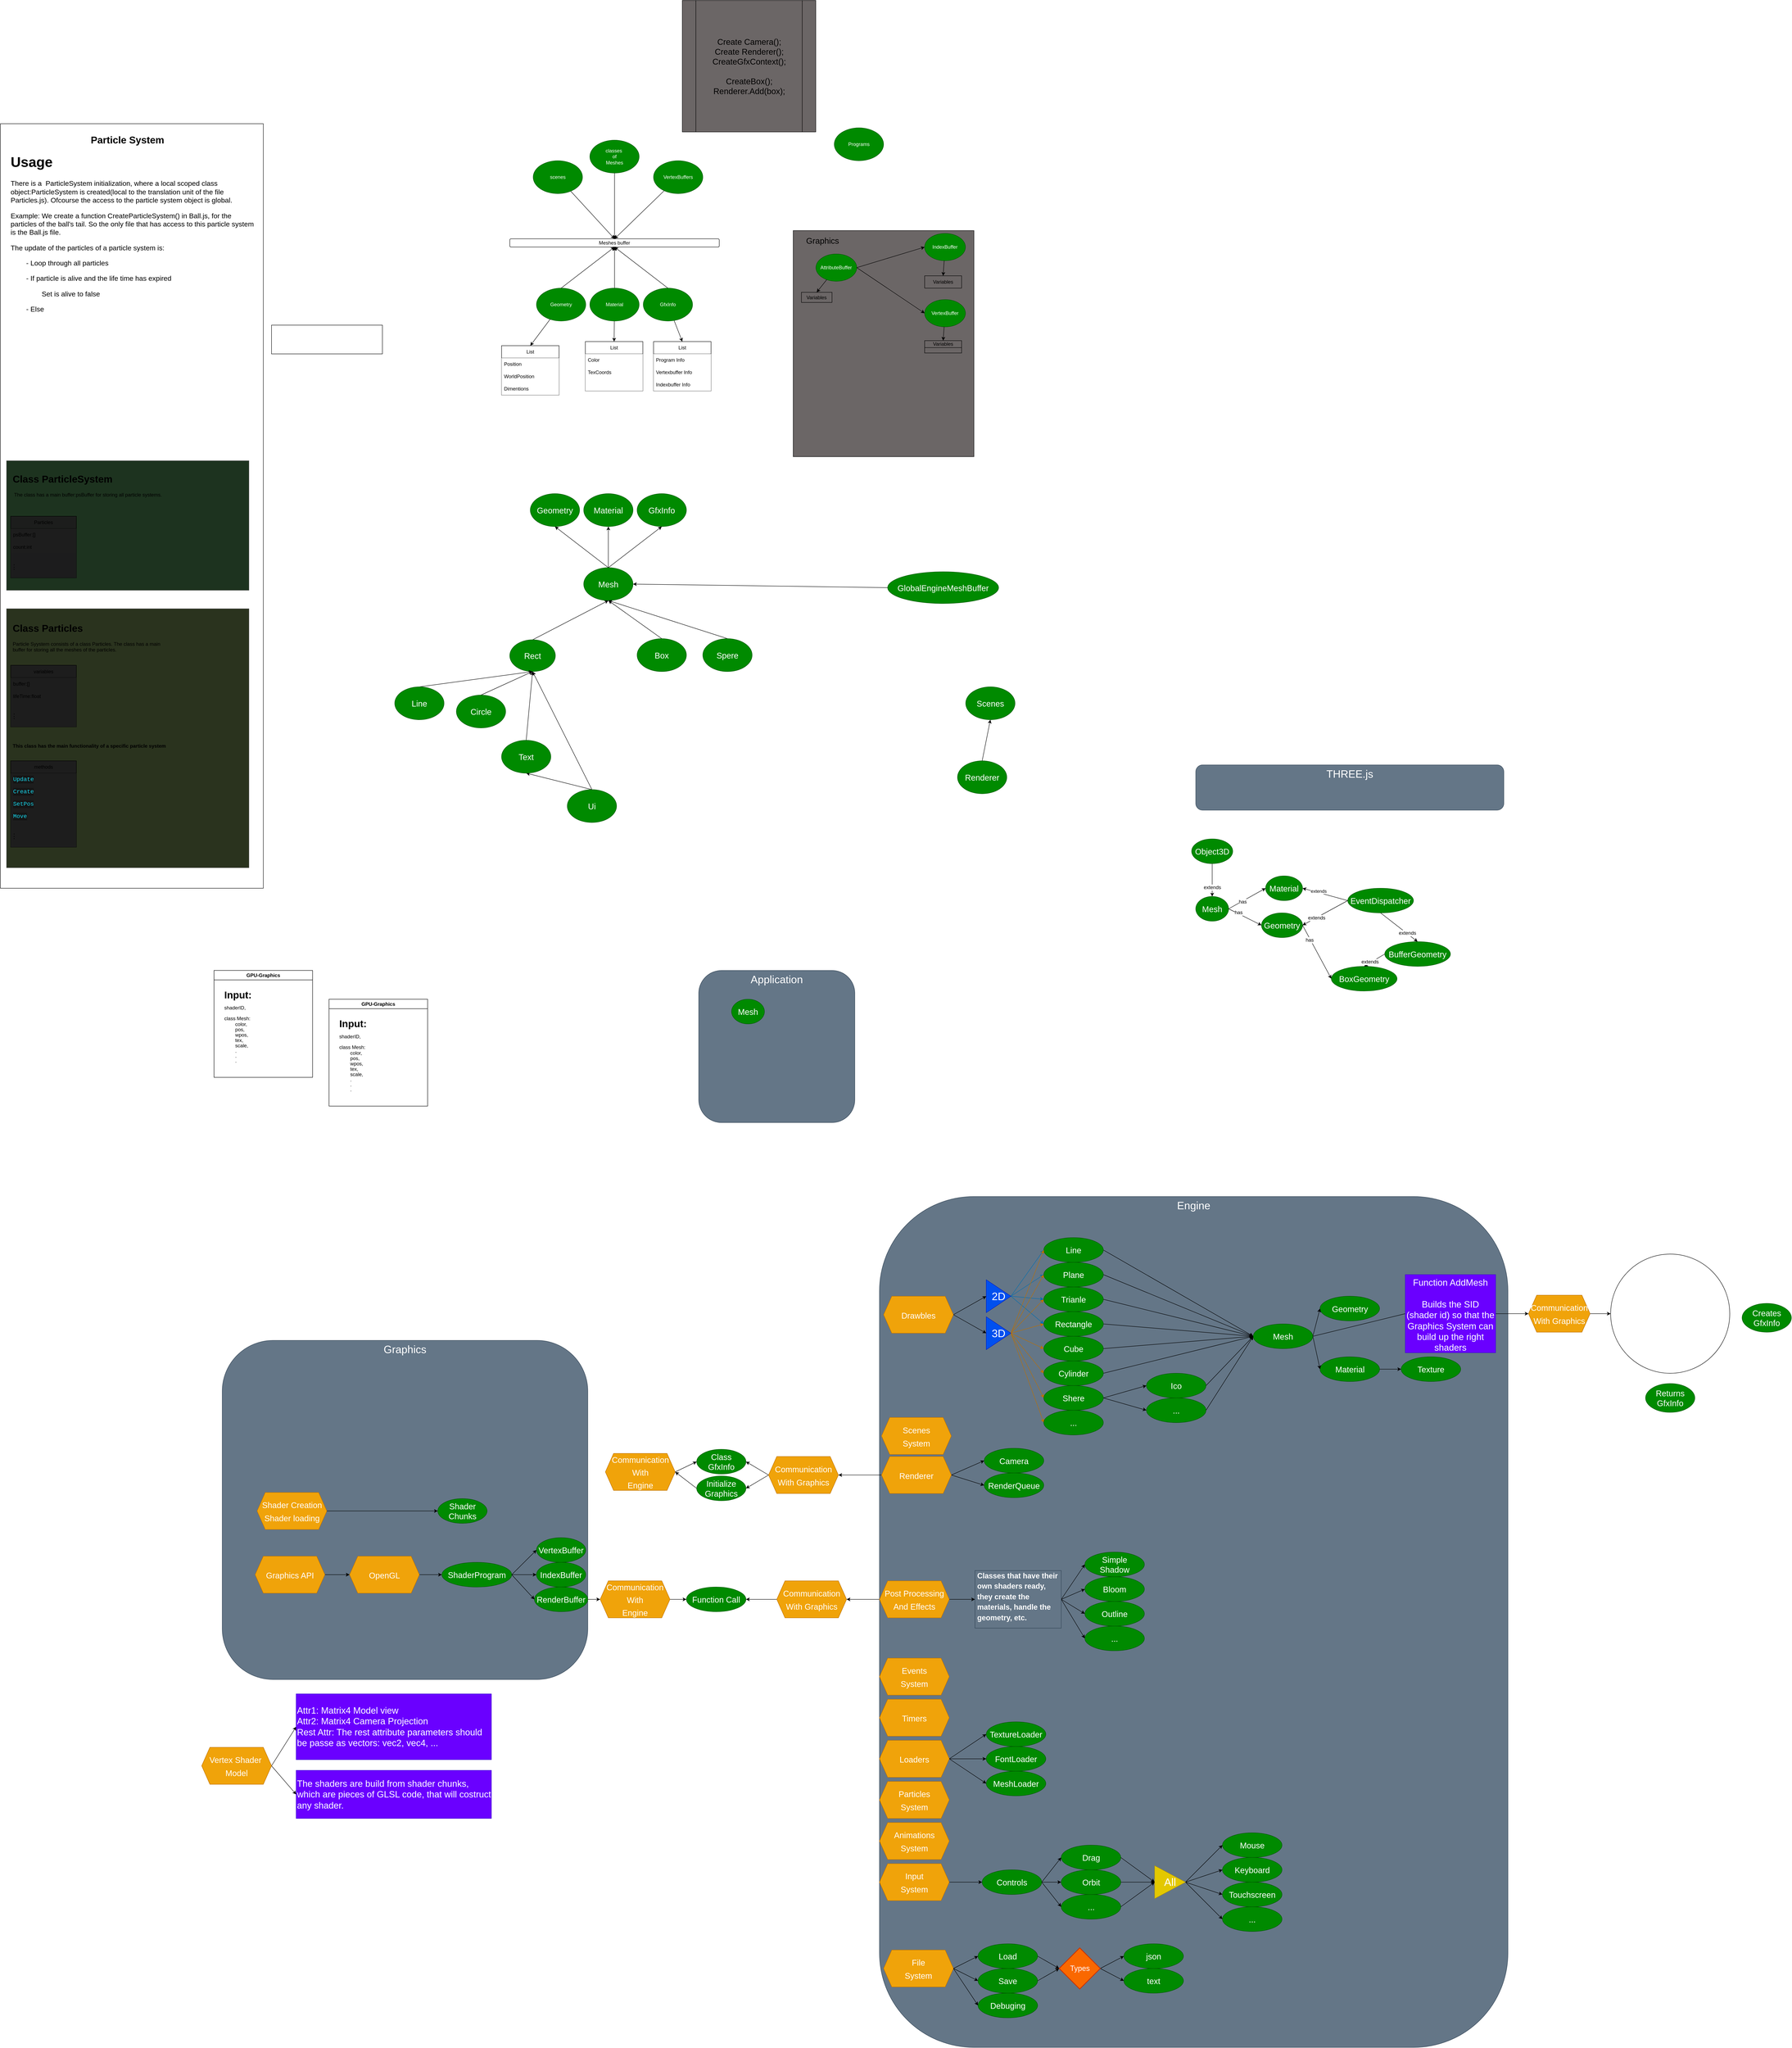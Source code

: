 <mxfile>
    <diagram id="NMNHoxecBD7GOg-Pw8OJ" name="Page-1">
        <mxGraphModel dx="1867" dy="1955" grid="1" gridSize="10" guides="1" tooltips="1" connect="1" arrows="1" fold="1" page="1" pageScale="1" pageWidth="850" pageHeight="1100" math="0" shadow="0">
            <root>
                <mxCell id="0"/>
                <mxCell id="1" parent="0"/>
                <mxCell id="2" value="" style="rounded=0;whiteSpace=wrap;html=1;dropTarget=1;recursiveResize=0;container=1;" parent="1" vertex="1">
                    <mxGeometry x="590" y="520" width="270" height="70" as="geometry"/>
                </mxCell>
                <mxCell id="14" value="" style="rounded=0;whiteSpace=wrap;html=1;dropTarget=1;recursiveResize=0;container=1;" parent="1" vertex="1">
                    <mxGeometry x="-70" y="30" width="640" height="1860" as="geometry"/>
                </mxCell>
                <mxCell id="13" value="" style="rounded=0;whiteSpace=wrap;html=1;dropTarget=1;recursiveResize=0;container=1;fillColor=#1D331F;fontColor=#ffffff;strokeColor=#4D4D4D;" parent="14" vertex="1">
                    <mxGeometry x="15" y="820" width="590" height="315" as="geometry"/>
                </mxCell>
                <mxCell id="15" value="&lt;h1&gt;Class ParticleSystem&lt;/h1&gt;&lt;p&gt;&amp;nbsp;The class has a main buffer:psBuffer for storing all particle systems.&lt;/p&gt;&lt;p&gt;&lt;br&gt;&lt;/p&gt;" style="text;html=1;strokeColor=none;fillColor=none;spacing=5;spacingTop=-20;whiteSpace=wrap;overflow=hidden;rounded=0;" parent="13" vertex="1">
                    <mxGeometry x="10" y="25" width="400" height="100" as="geometry"/>
                </mxCell>
                <mxCell id="16" value="Particles" style="swimlane;fontStyle=0;childLayout=stackLayout;horizontal=1;startSize=30;horizontalStack=0;resizeParent=1;resizeParentMax=0;resizeLast=0;collapsible=1;marginBottom=0;whiteSpace=wrap;html=1;fillColor=#1C1D1C;" parent="13" vertex="1">
                    <mxGeometry x="10" y="135" width="160" height="150" as="geometry"/>
                </mxCell>
                <mxCell id="17" value="psBuffer:[]" style="text;align=left;verticalAlign=middle;spacingLeft=4;spacingRight=4;overflow=hidden;points=[[0,0.5],[1,0.5]];portConstraint=eastwest;rotatable=0;whiteSpace=wrap;html=1;fillColor=#1D1D1D;" parent="16" vertex="1">
                    <mxGeometry y="30" width="160" height="30" as="geometry"/>
                </mxCell>
                <mxCell id="18" value="count:int&lt;span style=&quot;white-space: pre;&quot;&gt;&#9;&lt;/span&gt;" style="text;align=left;verticalAlign=middle;spacingLeft=4;spacingRight=4;overflow=hidden;points=[[0,0.5],[1,0.5]];portConstraint=eastwest;rotatable=0;whiteSpace=wrap;html=1;fillColor=#1D1D1D;" parent="16" vertex="1">
                    <mxGeometry y="60" width="160" height="30" as="geometry"/>
                </mxCell>
                <mxCell id="19" value="&lt;p style=&quot;line-height: 40%;&quot;&gt;&lt;font style=&quot;font-size: 17px;&quot;&gt;.&lt;br&gt;.&lt;br&gt;.&lt;/font&gt;&lt;/p&gt;" style="text;align=left;verticalAlign=middle;spacingLeft=4;spacingRight=4;overflow=hidden;points=[[0,0.5],[1,0.5]];portConstraint=eastwest;rotatable=0;whiteSpace=wrap;html=1;fillColor=#1C1C1D;" parent="16" vertex="1">
                    <mxGeometry y="90" width="160" height="60" as="geometry"/>
                </mxCell>
                <mxCell id="20" value="" style="rounded=0;whiteSpace=wrap;html=1;dropTarget=1;recursiveResize=0;container=1;fillColor=#2A331E;fontColor=#ffffff;strokeColor=#4D4D4D;" parent="14" vertex="1">
                    <mxGeometry x="15" y="1180" width="590" height="630" as="geometry"/>
                </mxCell>
                <mxCell id="4" value="&lt;h1&gt;Class Particles&lt;/h1&gt;&lt;p&gt;Particle Syystem consists of a class Particles. The class has a main buffer for storing all the meshes of the particles.&lt;/p&gt;&lt;p&gt;&lt;br&gt;&lt;/p&gt;" style="text;html=1;strokeColor=none;fillColor=none;spacing=5;spacingTop=-20;whiteSpace=wrap;overflow=hidden;rounded=0;" parent="20" vertex="1">
                    <mxGeometry x="10" y="27.5" width="400" height="100" as="geometry"/>
                </mxCell>
                <mxCell id="5" value="variables" style="swimlane;fontStyle=0;childLayout=stackLayout;horizontal=1;startSize=30;horizontalStack=0;resizeParent=1;resizeParentMax=0;resizeLast=0;collapsible=1;marginBottom=0;whiteSpace=wrap;html=1;fillColor=#1D1D1D;" parent="20" vertex="1">
                    <mxGeometry x="10" y="137.5" width="160" height="150" as="geometry"/>
                </mxCell>
                <mxCell id="6" value="buffer:[]" style="text;strokeColor=none;fillColor=#1D1D1D;align=left;verticalAlign=middle;spacingLeft=4;spacingRight=4;overflow=hidden;points=[[0,0.5],[1,0.5]];portConstraint=eastwest;rotatable=0;whiteSpace=wrap;html=1;" parent="5" vertex="1">
                    <mxGeometry y="30" width="160" height="30" as="geometry"/>
                </mxCell>
                <mxCell id="7" value="lifeTime:float&lt;span style=&quot;white-space: pre;&quot;&gt;&#9;&lt;/span&gt;" style="text;strokeColor=none;fillColor=#1D1D1D;align=left;verticalAlign=middle;spacingLeft=4;spacingRight=4;overflow=hidden;points=[[0,0.5],[1,0.5]];portConstraint=eastwest;rotatable=0;whiteSpace=wrap;html=1;" parent="5" vertex="1">
                    <mxGeometry y="60" width="160" height="30" as="geometry"/>
                </mxCell>
                <mxCell id="8" value="&lt;p style=&quot;line-height: 40%;&quot;&gt;&lt;font style=&quot;font-size: 17px;&quot;&gt;.&lt;br&gt;.&lt;br&gt;.&lt;/font&gt;&lt;/p&gt;" style="text;strokeColor=none;fillColor=#1D1D1D;align=left;verticalAlign=middle;spacingLeft=4;spacingRight=4;overflow=hidden;points=[[0,0.5],[1,0.5]];portConstraint=eastwest;rotatable=0;whiteSpace=wrap;html=1;" parent="5" vertex="1">
                    <mxGeometry y="90" width="160" height="60" as="geometry"/>
                </mxCell>
                <mxCell id="27" value="&lt;h1 style=&quot;&quot;&gt;&lt;font style=&quot;font-size: 12px;&quot;&gt;This class has the main functionality of a specific particle system&lt;/font&gt;&lt;/h1&gt;" style="text;html=1;strokeColor=none;fillColor=none;spacing=5;spacingTop=-20;whiteSpace=wrap;overflow=hidden;rounded=0;" parent="20" vertex="1">
                    <mxGeometry x="10" y="310" width="400" height="40" as="geometry"/>
                </mxCell>
                <mxCell id="28" value="methods" style="swimlane;fontStyle=0;childLayout=stackLayout;horizontal=1;startSize=30;horizontalStack=0;resizeParent=1;resizeParentMax=0;resizeLast=0;collapsible=1;marginBottom=0;whiteSpace=wrap;html=1;fillColor=#1D1D1D;" parent="20" vertex="1">
                    <mxGeometry x="10" y="370" width="160" height="210" as="geometry"/>
                </mxCell>
                <mxCell id="29" value="&lt;div style=&quot;color: rgb(212, 212, 212); background-color: rgb(21, 21, 21); font-family: Consolas, &amp;quot;Courier New&amp;quot;, monospace; font-size: 14px; line-height: 19px;&quot;&gt;&lt;span style=&quot;color: #17daf0;&quot;&gt;Update&lt;/span&gt;&lt;/div&gt;" style="text;strokeColor=none;fillColor=#1D1D1D;align=left;verticalAlign=middle;spacingLeft=4;spacingRight=4;overflow=hidden;points=[[0,0.5],[1,0.5]];portConstraint=eastwest;rotatable=0;whiteSpace=wrap;html=1;" parent="28" vertex="1">
                    <mxGeometry y="30" width="160" height="30" as="geometry"/>
                </mxCell>
                <mxCell id="30" value="&lt;div style=&quot;color: rgb(212, 212, 212); background-color: rgb(21, 21, 21); font-family: Consolas, &amp;quot;Courier New&amp;quot;, monospace; font-size: 14px; line-height: 19px;&quot;&gt;&lt;span style=&quot;color: #17daf0;&quot;&gt;Create&lt;/span&gt;&lt;/div&gt;" style="text;strokeColor=none;fillColor=#1D1D1D;align=left;verticalAlign=middle;spacingLeft=4;spacingRight=4;overflow=hidden;points=[[0,0.5],[1,0.5]];portConstraint=eastwest;rotatable=0;whiteSpace=wrap;html=1;" parent="28" vertex="1">
                    <mxGeometry y="60" width="160" height="30" as="geometry"/>
                </mxCell>
                <mxCell id="32" value="&lt;div style=&quot;color: rgb(212, 212, 212); background-color: rgb(21, 21, 21); font-family: Consolas, &amp;quot;Courier New&amp;quot;, monospace; font-size: 14px; line-height: 19px;&quot;&gt;&lt;div style=&quot;line-height: 19px;&quot;&gt;&lt;span style=&quot;color: #17daf0;&quot;&gt;SetPos&lt;/span&gt;&lt;/div&gt;&lt;/div&gt;" style="text;strokeColor=none;fillColor=#1D1D1D;align=left;verticalAlign=middle;spacingLeft=4;spacingRight=4;overflow=hidden;points=[[0,0.5],[1,0.5]];portConstraint=eastwest;rotatable=0;whiteSpace=wrap;html=1;" parent="28" vertex="1">
                    <mxGeometry y="90" width="160" height="30" as="geometry"/>
                </mxCell>
                <mxCell id="53" value="&lt;div style=&quot;color: rgb(212, 212, 212); background-color: rgb(21, 21, 21); font-family: Consolas, &amp;quot;Courier New&amp;quot;, monospace; font-size: 14px; line-height: 19px;&quot;&gt;&lt;div style=&quot;line-height: 19px;&quot;&gt;&lt;div style=&quot;line-height: 19px;&quot;&gt;&lt;span style=&quot;color: #17daf0;&quot;&gt;Move&lt;/span&gt;&lt;/div&gt;&lt;/div&gt;&lt;/div&gt;" style="text;strokeColor=none;fillColor=#1D1D1D;align=left;verticalAlign=middle;spacingLeft=4;spacingRight=4;overflow=hidden;points=[[0,0.5],[1,0.5]];portConstraint=eastwest;rotatable=0;whiteSpace=wrap;html=1;" parent="28" vertex="1">
                    <mxGeometry y="120" width="160" height="30" as="geometry"/>
                </mxCell>
                <mxCell id="54" value="&lt;p style=&quot;line-height: 40%;&quot;&gt;&lt;font style=&quot;font-size: 17px;&quot;&gt;.&lt;br&gt;.&lt;br&gt;.&lt;/font&gt;&lt;/p&gt;" style="text;strokeColor=none;fillColor=#1D1D1D;align=left;verticalAlign=middle;spacingLeft=4;spacingRight=4;overflow=hidden;points=[[0,0.5],[1,0.5]];portConstraint=eastwest;rotatable=0;whiteSpace=wrap;html=1;" parent="28" vertex="1">
                    <mxGeometry y="150" width="160" height="60" as="geometry"/>
                </mxCell>
                <mxCell id="3" value="&lt;h1&gt;Particle System&lt;/h1&gt;" style="text;html=1;strokeColor=none;fillColor=none;spacing=5;spacingTop=-20;whiteSpace=wrap;overflow=hidden;rounded=0;" parent="14" vertex="1">
                    <mxGeometry x="215" y="20" width="190" height="50" as="geometry"/>
                </mxCell>
                <mxCell id="26" value="&lt;h1&gt;Usage&lt;/h1&gt;&lt;p&gt;There is a&amp;nbsp; ParticleSystem initialization, where a local scoped class object:ParticleSystem is created(local to the translation unit of the file Particles.js). Ofcourse the access to the particle system object is global.&lt;/p&gt;&lt;p&gt;Example: We create a function CreateParticleSystem() in Ball.js, for the particles of the ball's tail. So the only file that has access to this particle system is the Ball.js file.&lt;/p&gt;&lt;p&gt;The update of the particles of a particle system is:&lt;/p&gt;&lt;p&gt;&lt;span style=&quot;white-space: pre;&quot;&gt;&#9;&lt;/span&gt;- Loop through all particles&lt;br&gt;&lt;/p&gt;&lt;p&gt;&lt;span style=&quot;white-space: pre;&quot;&gt;&#9;&lt;/span&gt;- If particle is alive and the life time has expired&lt;br&gt;&lt;/p&gt;&lt;p&gt;&lt;span style=&quot;white-space: pre;&quot;&gt;&#9;&lt;/span&gt;&lt;span style=&quot;white-space: pre;&quot;&gt;&#9;&lt;/span&gt;Set is alive to false&lt;br&gt;&lt;/p&gt;&lt;p&gt;&lt;span style=&quot;white-space: pre;&quot;&gt;&#9;&lt;/span&gt;- Else&lt;/p&gt;&lt;p&gt;&amp;nbsp;&lt;br&gt;&lt;/p&gt;&lt;p&gt;&lt;span style=&quot;white-space: pre;&quot;&gt;&#9;&lt;/span&gt;&lt;span style=&quot;white-space: pre;&quot;&gt;&#9;&lt;/span&gt;&lt;br&gt;&lt;/p&gt;" style="text;html=1;strokeColor=none;fillColor=none;spacing=5;spacingTop=-20;whiteSpace=wrap;overflow=hidden;rounded=0;fontSize=17;" parent="14" vertex="1">
                    <mxGeometry x="20" y="60" width="610" height="590" as="geometry"/>
                </mxCell>
                <mxCell id="55" value="Meshes buffer" style="rounded=1;whiteSpace=wrap;html=1;" parent="1" vertex="1">
                    <mxGeometry x="1170" y="310" width="510" height="20" as="geometry"/>
                </mxCell>
                <mxCell id="57" style="edgeStyle=none;html=1;entryX=0.5;entryY=0;entryDx=0;entryDy=0;" parent="1" source="56" target="55" edge="1">
                    <mxGeometry relative="1" as="geometry"/>
                </mxCell>
                <mxCell id="56" value="scenes" style="ellipse;whiteSpace=wrap;html=1;fillColor=#008a00;fontColor=#ffffff;strokeColor=#005700;" parent="1" vertex="1">
                    <mxGeometry x="1227" y="120" width="120" height="80" as="geometry"/>
                </mxCell>
                <mxCell id="59" style="edgeStyle=none;html=1;entryX=0.5;entryY=0;entryDx=0;entryDy=0;" parent="1" source="58" target="55" edge="1">
                    <mxGeometry relative="1" as="geometry">
                        <mxPoint x="1410.0" y="280.0" as="targetPoint"/>
                    </mxGeometry>
                </mxCell>
                <mxCell id="58" value="classes&amp;nbsp;&lt;br&gt;of&lt;br&gt;Meshes" style="ellipse;whiteSpace=wrap;html=1;fillColor=#008a00;fontColor=#ffffff;strokeColor=#005700;" parent="1" vertex="1">
                    <mxGeometry x="1365" y="70" width="120" height="80" as="geometry"/>
                </mxCell>
                <mxCell id="61" style="edgeStyle=none;html=1;entryX=0.5;entryY=0;entryDx=0;entryDy=0;" parent="1" source="60" target="55" edge="1">
                    <mxGeometry relative="1" as="geometry"/>
                </mxCell>
                <mxCell id="60" value="VertexBuffers" style="ellipse;whiteSpace=wrap;html=1;fillColor=#008a00;fontColor=#ffffff;strokeColor=#005700;" parent="1" vertex="1">
                    <mxGeometry x="1520" y="120" width="120" height="80" as="geometry"/>
                </mxCell>
                <mxCell id="72" style="edgeStyle=none;html=1;entryX=0.5;entryY=0;entryDx=0;entryDy=0;" parent="1" source="62" target="68" edge="1">
                    <mxGeometry relative="1" as="geometry"/>
                </mxCell>
                <mxCell id="104" style="edgeStyle=none;html=1;exitX=0.5;exitY=0;exitDx=0;exitDy=0;fontSize=20;entryX=0.5;entryY=1;entryDx=0;entryDy=0;" parent="1" source="62" target="55" edge="1">
                    <mxGeometry relative="1" as="geometry"/>
                </mxCell>
                <mxCell id="62" value="Geometry" style="ellipse;whiteSpace=wrap;html=1;fillColor=#008a00;fontColor=#ffffff;strokeColor=#005700;" parent="1" vertex="1">
                    <mxGeometry x="1235" y="430" width="120" height="80" as="geometry"/>
                </mxCell>
                <mxCell id="77" style="edgeStyle=none;html=1;entryX=0.5;entryY=0;entryDx=0;entryDy=0;" parent="1" source="63" target="73" edge="1">
                    <mxGeometry relative="1" as="geometry"/>
                </mxCell>
                <mxCell id="105" style="edgeStyle=none;html=1;exitX=0.5;exitY=0;exitDx=0;exitDy=0;fontSize=20;entryX=0.5;entryY=1;entryDx=0;entryDy=0;" parent="1" source="63" target="55" edge="1">
                    <mxGeometry relative="1" as="geometry">
                        <mxPoint x="1424.895" y="330" as="targetPoint"/>
                    </mxGeometry>
                </mxCell>
                <mxCell id="63" value="Material" style="ellipse;whiteSpace=wrap;html=1;fillColor=#008a00;fontColor=#ffffff;strokeColor=#005700;" parent="1" vertex="1">
                    <mxGeometry x="1365" y="430" width="120" height="80" as="geometry"/>
                </mxCell>
                <mxCell id="82" style="edgeStyle=none;html=1;entryX=0.5;entryY=0;entryDx=0;entryDy=0;" parent="1" source="64" target="78" edge="1">
                    <mxGeometry relative="1" as="geometry"/>
                </mxCell>
                <mxCell id="106" style="edgeStyle=none;html=1;exitX=0.5;exitY=0;exitDx=0;exitDy=0;fontSize=20;entryX=0.5;entryY=1;entryDx=0;entryDy=0;" parent="1" source="64" target="55" edge="1">
                    <mxGeometry relative="1" as="geometry">
                        <mxPoint x="1420" y="330" as="targetPoint"/>
                    </mxGeometry>
                </mxCell>
                <mxCell id="64" value="GfxInfo" style="ellipse;whiteSpace=wrap;html=1;fillColor=#008a00;fontColor=#ffffff;strokeColor=#005700;" parent="1" vertex="1">
                    <mxGeometry x="1495" y="430" width="120" height="80" as="geometry"/>
                </mxCell>
                <mxCell id="68" value="List" style="swimlane;fontStyle=0;childLayout=stackLayout;horizontal=1;startSize=30;horizontalStack=0;resizeParent=1;resizeParentMax=0;resizeLast=0;collapsible=1;marginBottom=0;whiteSpace=wrap;html=1;" parent="1" vertex="1">
                    <mxGeometry x="1150" y="570" width="140" height="120" as="geometry"/>
                </mxCell>
                <mxCell id="69" value="Position" style="text;align=left;verticalAlign=middle;spacingLeft=4;spacingRight=4;overflow=hidden;points=[[0,0.5],[1,0.5]];portConstraint=eastwest;rotatable=0;whiteSpace=wrap;html=1;fillColor=default;" parent="68" vertex="1">
                    <mxGeometry y="30" width="140" height="30" as="geometry"/>
                </mxCell>
                <mxCell id="70" value="WorldPosition" style="text;strokeColor=none;fillColor=default;align=left;verticalAlign=middle;spacingLeft=4;spacingRight=4;overflow=hidden;points=[[0,0.5],[1,0.5]];portConstraint=eastwest;rotatable=0;whiteSpace=wrap;html=1;" parent="68" vertex="1">
                    <mxGeometry y="60" width="140" height="30" as="geometry"/>
                </mxCell>
                <mxCell id="71" value="Dimentions" style="text;strokeColor=none;fillColor=default;align=left;verticalAlign=middle;spacingLeft=4;spacingRight=4;overflow=hidden;points=[[0,0.5],[1,0.5]];portConstraint=eastwest;rotatable=0;whiteSpace=wrap;html=1;" parent="68" vertex="1">
                    <mxGeometry y="90" width="140" height="30" as="geometry"/>
                </mxCell>
                <mxCell id="73" value="List" style="swimlane;fontStyle=0;childLayout=stackLayout;horizontal=1;startSize=30;horizontalStack=0;resizeParent=1;resizeParentMax=0;resizeLast=0;collapsible=1;marginBottom=0;whiteSpace=wrap;html=1;" parent="1" vertex="1">
                    <mxGeometry x="1354" y="560" width="140" height="120" as="geometry"/>
                </mxCell>
                <mxCell id="74" value="Color" style="text;align=left;verticalAlign=middle;spacingLeft=4;spacingRight=4;overflow=hidden;points=[[0,0.5],[1,0.5]];portConstraint=eastwest;rotatable=0;whiteSpace=wrap;html=1;fillColor=default;" parent="73" vertex="1">
                    <mxGeometry y="30" width="140" height="30" as="geometry"/>
                </mxCell>
                <mxCell id="75" value="TexCoords" style="text;strokeColor=none;fillColor=default;align=left;verticalAlign=middle;spacingLeft=4;spacingRight=4;overflow=hidden;points=[[0,0.5],[1,0.5]];portConstraint=eastwest;rotatable=0;whiteSpace=wrap;html=1;" parent="73" vertex="1">
                    <mxGeometry y="60" width="140" height="30" as="geometry"/>
                </mxCell>
                <mxCell id="76" value="" style="text;strokeColor=none;fillColor=default;align=left;verticalAlign=middle;spacingLeft=4;spacingRight=4;overflow=hidden;points=[[0,0.5],[1,0.5]];portConstraint=eastwest;rotatable=0;whiteSpace=wrap;html=1;" parent="73" vertex="1">
                    <mxGeometry y="90" width="140" height="30" as="geometry"/>
                </mxCell>
                <mxCell id="78" value="List" style="swimlane;fontStyle=0;childLayout=stackLayout;horizontal=1;startSize=30;horizontalStack=0;resizeParent=1;resizeParentMax=0;resizeLast=0;collapsible=1;marginBottom=0;whiteSpace=wrap;html=1;" parent="1" vertex="1">
                    <mxGeometry x="1520" y="560" width="140" height="120" as="geometry"/>
                </mxCell>
                <mxCell id="79" value="Program Info" style="text;align=left;verticalAlign=middle;spacingLeft=4;spacingRight=4;overflow=hidden;points=[[0,0.5],[1,0.5]];portConstraint=eastwest;rotatable=0;whiteSpace=wrap;html=1;fillColor=default;" parent="78" vertex="1">
                    <mxGeometry y="30" width="140" height="30" as="geometry"/>
                </mxCell>
                <mxCell id="80" value="Vertexbuffer Info" style="text;strokeColor=none;fillColor=default;align=left;verticalAlign=middle;spacingLeft=4;spacingRight=4;overflow=hidden;points=[[0,0.5],[1,0.5]];portConstraint=eastwest;rotatable=0;whiteSpace=wrap;html=1;" parent="78" vertex="1">
                    <mxGeometry y="60" width="140" height="30" as="geometry"/>
                </mxCell>
                <mxCell id="81" value="Indexbuffer Info" style="text;strokeColor=none;fillColor=default;align=left;verticalAlign=middle;spacingLeft=4;spacingRight=4;overflow=hidden;points=[[0,0.5],[1,0.5]];portConstraint=eastwest;rotatable=0;whiteSpace=wrap;html=1;" parent="78" vertex="1">
                    <mxGeometry y="90" width="140" height="30" as="geometry"/>
                </mxCell>
                <mxCell id="99" value="" style="whiteSpace=wrap;html=1;aspect=fixed;fillColor=#6B6666;container=1;recursiveResize=0;" parent="1" vertex="1">
                    <mxGeometry x="1860" y="290" width="440" height="550" as="geometry">
                        <mxRectangle x="2250" y="100" width="50" height="40" as="alternateBounds"/>
                    </mxGeometry>
                </mxCell>
                <mxCell id="100" value="&lt;font style=&quot;font-size: 20px;&quot;&gt;Graphics&lt;/font&gt;" style="text;html=1;strokeColor=none;fillColor=none;align=center;verticalAlign=middle;whiteSpace=wrap;rounded=0;" parent="99" vertex="1">
                    <mxGeometry x="30.003" y="6.996" width="82.759" height="33.103" as="geometry"/>
                </mxCell>
                <mxCell id="90" value="VertexBuffer" style="ellipse;whiteSpace=wrap;html=1;fillColor=#008a00;fontColor=#ffffff;strokeColor=#005700;" parent="99" vertex="1">
                    <mxGeometry x="319.995" y="167.931" width="99.31" height="66.207" as="geometry"/>
                </mxCell>
                <mxCell id="91" value="Variables" style="swimlane;fontStyle=0;childLayout=stackLayout;horizontal=1;startSize=17;horizontalStack=0;resizeParent=1;resizeParentMax=0;resizeLast=0;collapsible=1;marginBottom=0;whiteSpace=wrap;html=1;fillColor=#6B6666;" parent="99" vertex="1" collapsed="1">
                    <mxGeometry x="319.996" y="267.691" width="90" height="30" as="geometry">
                        <mxRectangle x="412.586" y="149.651" width="140.69" height="290" as="alternateBounds"/>
                    </mxGeometry>
                </mxCell>
                <mxCell id="92" value="&lt;div style=&quot;background-color: rgb(21, 21, 21); font-family: Consolas, &amp;quot;Courier New&amp;quot;, monospace; font-size: 14px; line-height: 19px;&quot;&gt;&lt;div style=&quot;line-height: 19px;&quot;&gt;&lt;div style=&quot;&quot;&gt;&lt;span style=&quot;color: rgb(255, 255, 255);&quot;&gt;sceneIdx&lt;/span&gt; &lt;span style=&quot;color: rgb(212, 212, 212);&quot;&gt;=&lt;/span&gt;&lt;font color=&quot;#cccccc&quot;&gt;&amp;nbsp;&lt;/font&gt;&lt;span style=&quot;color: rgb(219, 178, 15);&quot;&gt;INT_NULL&lt;/span&gt;&lt;font color=&quot;#cccccc&quot;&gt;;&lt;/font&gt;&lt;/div&gt;&lt;div style=&quot;color: rgb(204, 204, 204);&quot;&gt;&lt;span style=&quot;color: rgb(255, 255, 255);&quot;&gt;meshes&lt;/span&gt; &lt;span style=&quot;color: rgb(212, 212, 212);&quot;&gt;=&lt;/span&gt; [];&amp;nbsp;&lt;br&gt;&lt;/div&gt;&lt;div style=&quot;color: rgb(204, 204, 204);&quot;&gt;&lt;span style=&quot;color: #ffffff;&quot;&gt;tboId&lt;/span&gt; &lt;span style=&quot;color: #d4d4d4;&quot;&gt;=&lt;/span&gt; &lt;span style=&quot;color: #dbb20f;&quot;&gt;INT_NULL&lt;/span&gt;;&amp;nbsp;&lt;/div&gt;&lt;div style=&quot;color: rgb(204, 204, 204);&quot;&gt;&lt;span style=&quot;color: #ffffff;&quot;&gt;texIdx&lt;/span&gt; &lt;span style=&quot;color: #d4d4d4;&quot;&gt;=&lt;/span&gt; &lt;span style=&quot;color: #dbb20f;&quot;&gt;INT_NULL&lt;/span&gt;;&amp;nbsp;&amp;nbsp;&lt;/div&gt;&lt;div style=&quot;color: rgb(204, 204, 204);&quot;&gt;&lt;span style=&quot;color: #ffffff;&quot;&gt;scissorBox&lt;/span&gt; &lt;span style=&quot;color: #d4d4d4;&quot;&gt;=&lt;/span&gt; [];&lt;/div&gt;&lt;div style=&quot;color: rgb(204, 204, 204);&quot;&gt;&lt;span style=&quot;color: #ffffff;&quot;&gt;show&lt;/span&gt; &lt;span style=&quot;color: #d4d4d4;&quot;&gt;=&lt;/span&gt; &lt;span style=&quot;color: #00b8fb;&quot;&gt;true&lt;/span&gt;;&lt;/div&gt;&lt;div style=&quot;color: rgb(204, 204, 204);&quot;&gt;&lt;span style=&quot;color: rgb(255, 255, 255);&quot;&gt;hasChanged&lt;/span&gt; &lt;span style=&quot;color: rgb(212, 212, 212);&quot;&gt;=&lt;/span&gt; &lt;span style=&quot;color: rgb(0, 184, 251);&quot;&gt;false&lt;/span&gt;;&lt;br&gt;&lt;/div&gt;&lt;div style=&quot;color: rgb(204, 204, 204);&quot;&gt;&lt;span style=&quot;color: #ffffff;&quot;&gt;hasScissorBox&lt;/span&gt; &lt;span style=&quot;color: #d4d4d4;&quot;&gt;=&lt;/span&gt; &lt;span style=&quot;color: #00b8fb;&quot;&gt;false&lt;/span&gt;;&lt;/div&gt;&lt;/div&gt;&lt;/div&gt;" style="text;align=left;verticalAlign=middle;spacingLeft=4;spacingRight=4;overflow=hidden;points=[[0,0.5],[1,0.5]];portConstraint=eastwest;rotatable=0;whiteSpace=wrap;html=1;fillColor=default;" parent="91" vertex="1">
                    <mxGeometry y="30" width="140.69" height="260" as="geometry"/>
                </mxCell>
                <mxCell id="89" style="edgeStyle=none;html=1;entryX=0.5;entryY=0;entryDx=0;entryDy=0;" parent="99" source="90" target="91" edge="1">
                    <mxGeometry relative="1" as="geometry"/>
                </mxCell>
                <mxCell id="95" value="IndexBuffer" style="ellipse;whiteSpace=wrap;html=1;fillColor=#008a00;fontColor=#ffffff;strokeColor=#005700;" parent="99" vertex="1">
                    <mxGeometry x="319.996" y="7.001" width="99.31" height="66.207" as="geometry"/>
                </mxCell>
                <mxCell id="96" value="Variables" style="swimlane;fontStyle=0;childLayout=stackLayout;horizontal=1;startSize=30;horizontalStack=0;resizeParent=1;resizeParentMax=0;resizeLast=0;collapsible=1;marginBottom=0;whiteSpace=wrap;html=1;fillColor=#6B6666;" parent="99" vertex="1" collapsed="1">
                    <mxGeometry x="320" y="110" width="90" height="30" as="geometry">
                        <mxRectangle x="320" y="110" width="140.69" height="79.655" as="alternateBounds"/>
                    </mxGeometry>
                </mxCell>
                <mxCell id="97" value="&lt;div style=&quot;background-color: rgb(21, 21, 21); font-family: Consolas, &amp;quot;Courier New&amp;quot;, monospace; font-size: 14px; line-height: 19px;&quot;&gt;&lt;div style=&quot;line-height: 19px;&quot;&gt;&lt;div style=&quot;&quot;&gt;&lt;br&gt;&lt;/div&gt;&lt;/div&gt;&lt;/div&gt;" style="text;align=left;verticalAlign=middle;spacingLeft=4;spacingRight=4;overflow=hidden;points=[[0,0.5],[1,0.5]];portConstraint=eastwest;rotatable=0;whiteSpace=wrap;html=1;fillColor=default;" parent="96" vertex="1">
                    <mxGeometry y="30" width="140.69" height="49.655" as="geometry"/>
                </mxCell>
                <mxCell id="94" style="edgeStyle=none;html=1;entryX=0.5;entryY=0;entryDx=0;entryDy=0;" parent="99" source="95" target="96" edge="1">
                    <mxGeometry relative="1" as="geometry"/>
                </mxCell>
                <mxCell id="102" style="edgeStyle=none;html=1;exitX=1;exitY=0.5;exitDx=0;exitDy=0;entryX=0;entryY=0.5;entryDx=0;entryDy=0;fontSize=20;" parent="99" source="83" target="95" edge="1">
                    <mxGeometry relative="1" as="geometry"/>
                </mxCell>
                <mxCell id="103" style="edgeStyle=none;html=1;exitX=1;exitY=0.5;exitDx=0;exitDy=0;entryX=0;entryY=0.5;entryDx=0;entryDy=0;fontSize=20;" parent="99" source="83" target="90" edge="1">
                    <mxGeometry relative="1" as="geometry"/>
                </mxCell>
                <mxCell id="83" value="AttributeBuffer" style="ellipse;whiteSpace=wrap;html=1;fillColor=#008a00;fontColor=#ffffff;strokeColor=#005700;" parent="99" vertex="1">
                    <mxGeometry x="55.345" y="56.999" width="99.31" height="66.207" as="geometry"/>
                </mxCell>
                <mxCell id="84" value="Variables" style="swimlane;fontStyle=0;childLayout=stackLayout;horizontal=1;startSize=30;horizontalStack=0;resizeParent=1;resizeParentMax=0;resizeLast=0;collapsible=1;marginBottom=0;whiteSpace=wrap;html=1;fillColor=#6B6666;" parent="99" vertex="1" collapsed="1">
                    <mxGeometry x="20" y="150.1" width="74.483" height="24.828" as="geometry">
                        <mxRectangle x="20" y="150.1" width="170" height="250" as="alternateBounds"/>
                    </mxGeometry>
                </mxCell>
                <mxCell id="85" value="&lt;div style=&quot;color: rgb(204, 204, 204); background-color: rgb(21, 21, 21); font-family: Consolas, &amp;quot;Courier New&amp;quot;, monospace; font-size: 14px; line-height: 19px;&quot;&gt;&lt;div&gt;&lt;span style=&quot;color: #ffffff;&quot;&gt;name&lt;/span&gt; &lt;span style=&quot;color: #d4d4d4;&quot;&gt;=&lt;/span&gt; &lt;span style=&quot;color: #e13036;&quot;&gt;''&lt;/span&gt;;&lt;/div&gt;&lt;div&gt;&lt;span style=&quot;color: #ffffff;&quot;&gt;data&lt;/span&gt; &lt;span style=&quot;color: #d4d4d4;&quot;&gt;=&lt;/span&gt; [];&lt;/div&gt;&lt;div&gt;&lt;span style=&quot;color: #ffffff;&quot;&gt;buffer&lt;/span&gt; &lt;span style=&quot;color: #d4d4d4;&quot;&gt;=&lt;/span&gt; &lt;span style=&quot;color: #00b8fb;&quot;&gt;null&lt;/span&gt;;&lt;/div&gt;&lt;div&gt;&lt;span style=&quot;color: #ffffff;&quot;&gt;idx&lt;/span&gt; &lt;span style=&quot;color: #d4d4d4;&quot;&gt;=&lt;/span&gt; &lt;span style=&quot;color: #dbb20f;&quot;&gt;INT_NULL&lt;/span&gt;;&lt;/div&gt;&lt;div&gt;&lt;span style=&quot;color: #ffffff;&quot;&gt;start&lt;/span&gt; &lt;span style=&quot;color: #d4d4d4;&quot;&gt;=&lt;/span&gt; &lt;span style=&quot;color: #dbcd0f;&quot;&gt;0&lt;/span&gt;;&lt;/div&gt;&lt;div&gt;&lt;span style=&quot;color: #ffffff;&quot;&gt;count&lt;/span&gt; &lt;span style=&quot;color: #d4d4d4;&quot;&gt;=&lt;/span&gt; &lt;span style=&quot;color: #dbcd0f;&quot;&gt;0&lt;/span&gt;;&lt;/div&gt;&lt;div&gt;&lt;span style=&quot;color: #ffffff;&quot;&gt;size&lt;/span&gt; &lt;span style=&quot;color: #d4d4d4;&quot;&gt;=&lt;/span&gt; &lt;span style=&quot;color: #dbcd0f;&quot;&gt;0;&lt;/span&gt;&lt;/div&gt;&lt;div&gt;&lt;span style=&quot;color: #ffffff;&quot;&gt;vCount&lt;/span&gt; &lt;span style=&quot;color: #d4d4d4;&quot;&gt;=&lt;/span&gt; &lt;span style=&quot;color: #dbcd0f;&quot;&gt;0&lt;/span&gt;;&lt;/div&gt;&lt;div&gt;&lt;span style=&quot;color: #ffffff;&quot;&gt;vao&lt;/span&gt; &lt;span style=&quot;color: #d4d4d4;&quot;&gt;=&lt;/span&gt; &lt;span style=&quot;color: #00b8fb;&quot;&gt;null&lt;/span&gt;;&lt;/div&gt;&lt;div&gt;&lt;span style=&quot;color: #ffffff;&quot;&gt;iboId&lt;/span&gt; &lt;span style=&quot;color: #d4d4d4;&quot;&gt;=&lt;/span&gt; &lt;span style=&quot;color: #dbb20f;&quot;&gt;INT_NULL&lt;/span&gt;;&lt;/div&gt;&lt;div&gt;&lt;span style=&quot;color: #ffffff;&quot;&gt;needsUpdate&lt;/span&gt; &lt;span style=&quot;color: #d4d4d4;&quot;&gt;=&lt;/span&gt; &lt;span style=&quot;color: #00b8fb;&quot;&gt;false&lt;/span&gt;;&lt;/div&gt;&lt;/div&gt;" style="text;align=left;verticalAlign=middle;spacingLeft=4;spacingRight=4;overflow=hidden;points=[[0,0.5],[1,0.5]];portConstraint=eastwest;rotatable=0;whiteSpace=wrap;html=1;fillColor=default;" parent="84" vertex="1">
                    <mxGeometry y="30" width="170" height="220" as="geometry"/>
                </mxCell>
                <mxCell id="88" style="edgeStyle=none;html=1;entryX=0.5;entryY=0;entryDx=0;entryDy=0;" parent="99" source="83" target="84" edge="1">
                    <mxGeometry relative="1" as="geometry"/>
                </mxCell>
                <mxCell id="107" value="Programs" style="ellipse;whiteSpace=wrap;html=1;fillColor=#008a00;fontColor=#ffffff;strokeColor=#005700;" parent="1" vertex="1">
                    <mxGeometry x="1960" y="40" width="120" height="80" as="geometry"/>
                </mxCell>
                <mxCell id="112" value="Create Camera();&lt;br&gt;Create Renderer();&lt;br&gt;CreateGfxContext();&lt;br&gt;&lt;br&gt;CreateBox();&lt;br&gt;Renderer.Add(box);&lt;br&gt;" style="shape=process;whiteSpace=wrap;html=1;backgroundOutline=1;fontSize=20;fillColor=#6B6666;" parent="1" vertex="1">
                    <mxGeometry x="1590" y="-270" width="325" height="320" as="geometry"/>
                </mxCell>
                <mxCell id="118" style="edgeStyle=none;html=1;exitX=0.5;exitY=0;exitDx=0;exitDy=0;entryX=0.5;entryY=1;entryDx=0;entryDy=0;fontSize=20;" parent="1" source="113" target="115" edge="1">
                    <mxGeometry relative="1" as="geometry"/>
                </mxCell>
                <mxCell id="119" style="edgeStyle=none;html=1;exitX=0.5;exitY=0;exitDx=0;exitDy=0;entryX=0.5;entryY=1;entryDx=0;entryDy=0;fontSize=20;" parent="1" source="113" target="116" edge="1">
                    <mxGeometry relative="1" as="geometry"/>
                </mxCell>
                <mxCell id="120" style="edgeStyle=none;html=1;exitX=0.5;exitY=0;exitDx=0;exitDy=0;entryX=0.5;entryY=1;entryDx=0;entryDy=0;fontSize=20;" parent="1" source="113" target="117" edge="1">
                    <mxGeometry relative="1" as="geometry"/>
                </mxCell>
                <mxCell id="113" value="Mesh" style="ellipse;whiteSpace=wrap;html=1;fontSize=20;fillColor=#008a00;fontColor=#ffffff;strokeColor=#005700;" parent="1" vertex="1">
                    <mxGeometry x="1350" y="1110" width="120" height="80" as="geometry"/>
                </mxCell>
                <mxCell id="115" value="&lt;font style=&quot;font-size: 20px;&quot;&gt;Geometry&lt;/font&gt;" style="ellipse;whiteSpace=wrap;html=1;fillColor=#008a00;fontColor=#ffffff;strokeColor=#005700;" parent="1" vertex="1">
                    <mxGeometry x="1220" y="930" width="120" height="80" as="geometry"/>
                </mxCell>
                <mxCell id="116" value="&lt;font style=&quot;font-size: 20px;&quot;&gt;Material&lt;/font&gt;" style="ellipse;whiteSpace=wrap;html=1;fillColor=#008a00;fontColor=#ffffff;strokeColor=#005700;" parent="1" vertex="1">
                    <mxGeometry x="1350" y="930" width="120" height="80" as="geometry"/>
                </mxCell>
                <mxCell id="117" value="&lt;font style=&quot;font-size: 20px;&quot;&gt;GfxInfo&lt;/font&gt;" style="ellipse;whiteSpace=wrap;html=1;fillColor=#008a00;fontColor=#ffffff;strokeColor=#005700;" parent="1" vertex="1">
                    <mxGeometry x="1480" y="930" width="120" height="80" as="geometry"/>
                </mxCell>
                <mxCell id="123" style="edgeStyle=none;html=1;exitX=0.5;exitY=0;exitDx=0;exitDy=0;entryX=0.5;entryY=1;entryDx=0;entryDy=0;fontSize=20;" parent="1" source="121" target="113" edge="1">
                    <mxGeometry relative="1" as="geometry"/>
                </mxCell>
                <mxCell id="121" value="Rect" style="ellipse;whiteSpace=wrap;html=1;fontSize=20;fillColor=#008a00;fontColor=#ffffff;strokeColor=#005700;" parent="1" vertex="1">
                    <mxGeometry x="1170" y="1285.56" width="111" height="77.22" as="geometry"/>
                </mxCell>
                <mxCell id="132" style="edgeStyle=none;html=1;exitX=0.5;exitY=0;exitDx=0;exitDy=0;entryX=0.5;entryY=1;entryDx=0;entryDy=0;fontSize=20;" parent="1" source="122" target="130" edge="1">
                    <mxGeometry relative="1" as="geometry"/>
                </mxCell>
                <mxCell id="133" style="edgeStyle=none;html=1;exitX=0.5;exitY=0;exitDx=0;exitDy=0;entryX=0.5;entryY=1;entryDx=0;entryDy=0;fontSize=20;" parent="1" source="122" target="121" edge="1">
                    <mxGeometry relative="1" as="geometry"/>
                </mxCell>
                <mxCell id="122" value="Ui" style="ellipse;whiteSpace=wrap;html=1;fontSize=20;fillColor=#008a00;fontColor=#ffffff;strokeColor=#005700;" parent="1" vertex="1">
                    <mxGeometry x="1310" y="1650" width="120" height="80" as="geometry"/>
                </mxCell>
                <mxCell id="134" style="edgeStyle=none;html=1;exitX=0.5;exitY=0;exitDx=0;exitDy=0;entryX=0.5;entryY=1;entryDx=0;entryDy=0;fontSize=20;" parent="1" source="124" target="121" edge="1">
                    <mxGeometry relative="1" as="geometry"/>
                </mxCell>
                <mxCell id="124" value="Circle" style="ellipse;whiteSpace=wrap;html=1;fontSize=20;fillColor=#008a00;fontColor=#ffffff;strokeColor=#005700;" parent="1" vertex="1">
                    <mxGeometry x="1040" y="1420" width="120" height="80" as="geometry"/>
                </mxCell>
                <mxCell id="128" style="edgeStyle=none;html=1;exitX=0.5;exitY=0;exitDx=0;exitDy=0;entryX=0.5;entryY=1;entryDx=0;entryDy=0;fontSize=20;" parent="1" source="125" target="113" edge="1">
                    <mxGeometry relative="1" as="geometry"/>
                </mxCell>
                <mxCell id="125" value="Box" style="ellipse;whiteSpace=wrap;html=1;fontSize=20;fillColor=#008a00;fontColor=#ffffff;strokeColor=#005700;" parent="1" vertex="1">
                    <mxGeometry x="1480" y="1282.78" width="120" height="80" as="geometry"/>
                </mxCell>
                <mxCell id="137" style="edgeStyle=none;html=1;exitX=0.5;exitY=0;exitDx=0;exitDy=0;entryX=0.5;entryY=1;entryDx=0;entryDy=0;fontSize=20;" parent="1" source="126" target="121" edge="1">
                    <mxGeometry relative="1" as="geometry"/>
                </mxCell>
                <mxCell id="126" value="Line" style="ellipse;whiteSpace=wrap;html=1;fontSize=20;fillColor=#008a00;fontColor=#ffffff;strokeColor=#005700;" parent="1" vertex="1">
                    <mxGeometry x="890" y="1400" width="120" height="80" as="geometry"/>
                </mxCell>
                <mxCell id="131" style="edgeStyle=none;html=1;exitX=0.5;exitY=0;exitDx=0;exitDy=0;entryX=0.5;entryY=1;entryDx=0;entryDy=0;fontSize=20;" parent="1" source="130" target="121" edge="1">
                    <mxGeometry relative="1" as="geometry"/>
                </mxCell>
                <mxCell id="130" value="Text" style="ellipse;whiteSpace=wrap;html=1;fontSize=20;fillColor=#008a00;fontColor=#ffffff;strokeColor=#005700;" parent="1" vertex="1">
                    <mxGeometry x="1150" y="1530.0" width="120" height="80" as="geometry"/>
                </mxCell>
                <mxCell id="136" style="edgeStyle=none;html=1;exitX=0.5;exitY=0;exitDx=0;exitDy=0;entryX=0.5;entryY=1;entryDx=0;entryDy=0;fontSize=20;" parent="1" source="135" target="113" edge="1">
                    <mxGeometry relative="1" as="geometry"/>
                </mxCell>
                <mxCell id="135" value="Spere" style="ellipse;whiteSpace=wrap;html=1;fontSize=20;fillColor=#008a00;fontColor=#ffffff;strokeColor=#005700;" parent="1" vertex="1">
                    <mxGeometry x="1640" y="1282.78" width="120" height="80" as="geometry"/>
                </mxCell>
                <mxCell id="139" style="edgeStyle=none;html=1;exitX=0;exitY=0.5;exitDx=0;exitDy=0;entryX=1;entryY=0.5;entryDx=0;entryDy=0;fontSize=20;" parent="1" source="138" target="113" edge="1">
                    <mxGeometry relative="1" as="geometry"/>
                </mxCell>
                <mxCell id="138" value="GlobalEngineMeshBuffer" style="ellipse;whiteSpace=wrap;html=1;fontSize=20;fillColor=#008a00;fontColor=#ffffff;strokeColor=#005700;" parent="1" vertex="1">
                    <mxGeometry x="2090" y="1120" width="270" height="77.22" as="geometry"/>
                </mxCell>
                <mxCell id="140" value="Scenes" style="ellipse;whiteSpace=wrap;html=1;fontSize=20;fillColor=#008a00;fontColor=#ffffff;strokeColor=#005700;" parent="1" vertex="1">
                    <mxGeometry x="2280" y="1400" width="120" height="80" as="geometry"/>
                </mxCell>
                <mxCell id="142" style="edgeStyle=none;html=1;exitX=0.5;exitY=0;exitDx=0;exitDy=0;entryX=0.5;entryY=1;entryDx=0;entryDy=0;fontSize=20;" parent="1" source="141" target="140" edge="1">
                    <mxGeometry relative="1" as="geometry"/>
                </mxCell>
                <mxCell id="141" value="Renderer" style="ellipse;whiteSpace=wrap;html=1;fontSize=20;fillColor=#008a00;fontColor=#ffffff;strokeColor=#005700;" parent="1" vertex="1">
                    <mxGeometry x="2260" y="1580" width="120" height="80" as="geometry"/>
                </mxCell>
                <mxCell id="149" value="GPU-Graphics" style="swimlane;whiteSpace=wrap;html=1;gradientColor=none;swimlaneFillColor=default;" parent="1" vertex="1">
                    <mxGeometry x="450" y="2090" width="240" height="260" as="geometry">
                        <mxRectangle x="1060" y="1830" width="140" height="30" as="alternateBounds"/>
                    </mxGeometry>
                </mxCell>
                <mxCell id="150" value="&lt;h1&gt;Input:&lt;/h1&gt;&lt;p style=&quot;line-height: 10%;&quot;&gt;shaderID,&lt;/p&gt;&lt;p style=&quot;line-height: 10%;&quot;&gt;&lt;br&gt;&lt;/p&gt;&lt;p style=&quot;line-height: 10%;&quot;&gt;class Mesh:&amp;nbsp;&lt;/p&gt;&lt;p style=&quot;line-height: 10%;&quot;&gt;&lt;span style=&quot;white-space: pre;&quot;&gt;&#9;&lt;/span&gt;color,&lt;/p&gt;&lt;p style=&quot;line-height: 10%;&quot;&gt;&lt;span style=&quot;white-space: pre;&quot;&gt;&#9;&lt;/span&gt;pos,&lt;br&gt;&lt;/p&gt;&lt;p style=&quot;line-height: 10%;&quot;&gt;&lt;span style=&quot;white-space: pre;&quot;&gt;&#9;&lt;/span&gt;wpos,&lt;/p&gt;&lt;p style=&quot;line-height: 10%;&quot;&gt;&lt;span style=&quot;white-space: pre;&quot;&gt;&#9;&lt;/span&gt;tex,&lt;/p&gt;&lt;p style=&quot;line-height: 10%;&quot;&gt;&lt;span style=&quot;white-space: pre;&quot;&gt;&#9;&lt;/span&gt;scale,&lt;/p&gt;&lt;p style=&quot;line-height: 0%;&quot;&gt;&lt;span style=&quot;white-space: pre;&quot;&gt;&#9;&lt;/span&gt;.&lt;/p&gt;&lt;p style=&quot;line-height: 0%;&quot;&gt;&lt;span style=&quot;white-space: pre;&quot;&gt;&#9;&lt;/span&gt;.&lt;/p&gt;&lt;p style=&quot;line-height: 0%;&quot;&gt;&lt;span style=&quot;white-space: pre;&quot;&gt;&#9;&lt;/span&gt;.&lt;/p&gt;&lt;p style=&quot;line-height: 0%;&quot;&gt;&lt;br&gt;&lt;/p&gt;" style="text;html=1;strokeColor=none;fillColor=none;spacing=5;spacingTop=-20;whiteSpace=wrap;overflow=hidden;rounded=0;" parent="149" vertex="1">
                    <mxGeometry x="20" y="40" width="190" height="210" as="geometry"/>
                </mxCell>
                <mxCell id="151" value="GPU-Graphics" style="swimlane;whiteSpace=wrap;html=1;gradientColor=none;swimlaneFillColor=default;" parent="1" vertex="1">
                    <mxGeometry x="730" y="2160" width="240" height="260" as="geometry">
                        <mxRectangle x="1060" y="1830" width="140" height="30" as="alternateBounds"/>
                    </mxGeometry>
                </mxCell>
                <mxCell id="152" value="&lt;h1&gt;Input:&lt;/h1&gt;&lt;p style=&quot;line-height: 10%;&quot;&gt;shaderID,&lt;/p&gt;&lt;p style=&quot;line-height: 10%;&quot;&gt;&lt;br&gt;&lt;/p&gt;&lt;p style=&quot;line-height: 10%;&quot;&gt;class Mesh:&amp;nbsp;&lt;/p&gt;&lt;p style=&quot;line-height: 10%;&quot;&gt;&lt;span style=&quot;white-space: pre;&quot;&gt;&#9;&lt;/span&gt;color,&lt;/p&gt;&lt;p style=&quot;line-height: 10%;&quot;&gt;&lt;span style=&quot;white-space: pre;&quot;&gt;&#9;&lt;/span&gt;pos,&lt;br&gt;&lt;/p&gt;&lt;p style=&quot;line-height: 10%;&quot;&gt;&lt;span style=&quot;white-space: pre;&quot;&gt;&#9;&lt;/span&gt;wpos,&lt;/p&gt;&lt;p style=&quot;line-height: 10%;&quot;&gt;&lt;span style=&quot;white-space: pre;&quot;&gt;&#9;&lt;/span&gt;tex,&lt;/p&gt;&lt;p style=&quot;line-height: 10%;&quot;&gt;&lt;span style=&quot;white-space: pre;&quot;&gt;&#9;&lt;/span&gt;scale,&lt;/p&gt;&lt;p style=&quot;line-height: 0%;&quot;&gt;&lt;span style=&quot;white-space: pre;&quot;&gt;&#9;&lt;/span&gt;.&lt;/p&gt;&lt;p style=&quot;line-height: 0%;&quot;&gt;&lt;span style=&quot;white-space: pre;&quot;&gt;&#9;&lt;/span&gt;.&lt;/p&gt;&lt;p style=&quot;line-height: 0%;&quot;&gt;&lt;span style=&quot;white-space: pre;&quot;&gt;&#9;&lt;/span&gt;.&lt;/p&gt;&lt;p style=&quot;line-height: 0%;&quot;&gt;&lt;br&gt;&lt;/p&gt;" style="text;html=1;strokeColor=none;fillColor=none;spacing=5;spacingTop=-20;whiteSpace=wrap;overflow=hidden;rounded=0;" parent="151" vertex="1">
                    <mxGeometry x="20" y="40" width="190" height="210" as="geometry"/>
                </mxCell>
                <mxCell id="154" value="&lt;font style=&quot;font-size: 26px;&quot;&gt;Engine&lt;/font&gt;" style="rounded=1;whiteSpace=wrap;html=1;fillColor=#647687;fontColor=#ffffff;strokeColor=#314354;container=0;recursiveResize=0;shadow=0;glass=0;verticalAlign=top;dropTarget=0;movable=0;" parent="1" vertex="1">
                    <mxGeometry x="2070" y="2640" width="1530" height="2070" as="geometry"/>
                </mxCell>
                <mxCell id="155" value="&lt;font style=&quot;font-size: 26px;&quot;&gt;Graphics&lt;/font&gt;" style="rounded=1;whiteSpace=wrap;html=1;fillColor=#647687;fontColor=#ffffff;strokeColor=#314354;container=0;recursiveResize=0;shadow=0;glass=0;verticalAlign=top;movable=1;dropTarget=0;" parent="1" vertex="1">
                    <mxGeometry x="470" y="2990" width="890" height="825" as="geometry"/>
                </mxCell>
                <mxCell id="157" value="&lt;font style=&quot;font-size: 26px;&quot;&gt;Application&lt;/font&gt;" style="rounded=1;whiteSpace=wrap;html=1;fillColor=#647687;fontColor=#ffffff;strokeColor=#314354;container=1;recursiveResize=0;shadow=0;glass=0;verticalAlign=top;" parent="1" vertex="1">
                    <mxGeometry x="1630" y="2090" width="380" height="370" as="geometry"/>
                </mxCell>
                <mxCell id="158" value="Mesh" style="ellipse;whiteSpace=wrap;html=1;fontSize=20;fillColor=#008a00;fontColor=#ffffff;strokeColor=#005700;" parent="157" vertex="1">
                    <mxGeometry x="80" y="70" width="80" height="60" as="geometry"/>
                </mxCell>
                <mxCell id="179" style="edgeStyle=none;html=1;exitX=1;exitY=0.5;exitDx=0;exitDy=0;entryX=0;entryY=0.5;entryDx=0;entryDy=0;fontSize=26;" parent="1" source="171" target="178" edge="1">
                    <mxGeometry relative="1" as="geometry"/>
                </mxCell>
                <mxCell id="180" style="edgeStyle=none;html=1;exitX=1;exitY=0.5;exitDx=0;exitDy=0;entryX=0;entryY=0.5;entryDx=0;entryDy=0;fontSize=26;" parent="1" source="171" target="177" edge="1">
                    <mxGeometry relative="1" as="geometry"/>
                </mxCell>
                <mxCell id="234" style="edgeStyle=none;html=1;exitX=0;exitY=0.5;exitDx=0;exitDy=0;entryX=1;entryY=0.5;entryDx=0;entryDy=0;fontSize=26;" parent="1" source="171" target="184" edge="1">
                    <mxGeometry relative="1" as="geometry"/>
                </mxCell>
                <mxCell id="171" value="&lt;font color=&quot;#ffffff&quot;&gt;&lt;span style=&quot;font-size: 20px;&quot;&gt;Renderer&lt;br&gt;&lt;/span&gt;&lt;/font&gt;" style="shape=hexagon;perimeter=hexagonPerimeter2;whiteSpace=wrap;html=1;fixedSize=1;shadow=0;glass=0;fontSize=26;fillColor=#f0a30a;fontColor=#000000;strokeColor=#BD7000;" parent="1" vertex="1">
                    <mxGeometry x="2075" y="3272.5" width="170" height="90" as="geometry"/>
                </mxCell>
                <mxCell id="189" style="edgeStyle=none;html=1;exitX=1;exitY=0.5;exitDx=0;exitDy=0;entryX=0;entryY=0.5;entryDx=0;entryDy=0;fontSize=26;" parent="1" source="172" target="187" edge="1">
                    <mxGeometry relative="1" as="geometry"/>
                </mxCell>
                <mxCell id="190" style="edgeStyle=none;html=1;exitX=1;exitY=0.5;exitDx=0;exitDy=0;entryX=0;entryY=0.5;entryDx=0;entryDy=0;fontSize=26;" parent="1" source="172" target="188" edge="1">
                    <mxGeometry relative="1" as="geometry"/>
                </mxCell>
                <mxCell id="172" value="&lt;font color=&quot;#ffffff&quot;&gt;&lt;span style=&quot;font-size: 20px;&quot;&gt;Drawbles&lt;br&gt;&lt;/span&gt;&lt;/font&gt;" style="shape=hexagon;perimeter=hexagonPerimeter2;whiteSpace=wrap;html=1;fixedSize=1;shadow=0;glass=0;fontSize=26;fillColor=#f0a30a;fontColor=#000000;strokeColor=#BD7000;" parent="1" vertex="1">
                    <mxGeometry x="2080" y="2882.5" width="170" height="90" as="geometry"/>
                </mxCell>
                <mxCell id="173" value="&lt;font color=&quot;#ffffff&quot;&gt;&lt;span style=&quot;font-size: 20px;&quot;&gt;Events&lt;br&gt;System&lt;br&gt;&lt;/span&gt;&lt;/font&gt;" style="shape=hexagon;perimeter=hexagonPerimeter2;whiteSpace=wrap;html=1;fixedSize=1;shadow=0;glass=0;fontSize=26;fillColor=#f0a30a;fontColor=#000000;strokeColor=#BD7000;" parent="1" vertex="1">
                    <mxGeometry x="2070" y="3763" width="170" height="90" as="geometry"/>
                </mxCell>
                <mxCell id="164" value="FontLoader" style="ellipse;whiteSpace=wrap;html=1;fontSize=20;fillColor=#008a00;fontColor=#ffffff;strokeColor=#005700;" parent="1" vertex="1">
                    <mxGeometry x="2330" y="3978" width="145" height="60" as="geometry"/>
                </mxCell>
                <mxCell id="175" style="edgeStyle=none;html=1;exitX=1;exitY=0.5;exitDx=0;exitDy=0;entryX=0;entryY=0.5;entryDx=0;entryDy=0;fontSize=26;" parent="1" source="174" target="163" edge="1">
                    <mxGeometry relative="1" as="geometry"/>
                </mxCell>
                <mxCell id="176" style="edgeStyle=none;html=1;exitX=1;exitY=0.5;exitDx=0;exitDy=0;entryX=0;entryY=0.5;entryDx=0;entryDy=0;fontSize=26;" parent="1" source="174" target="164" edge="1">
                    <mxGeometry relative="1" as="geometry"/>
                </mxCell>
                <mxCell id="204" style="edgeStyle=none;html=1;exitX=1;exitY=0.5;exitDx=0;exitDy=0;entryX=0;entryY=0.5;entryDx=0;entryDy=0;fontSize=26;" parent="1" source="174" target="203" edge="1">
                    <mxGeometry relative="1" as="geometry"/>
                </mxCell>
                <mxCell id="174" value="&lt;font color=&quot;#ffffff&quot;&gt;&lt;span style=&quot;font-size: 20px;&quot;&gt;Loaders&lt;br&gt;&lt;/span&gt;&lt;/font&gt;" style="shape=hexagon;perimeter=hexagonPerimeter2;whiteSpace=wrap;html=1;fixedSize=1;shadow=0;glass=0;fontSize=26;fillColor=#f0a30a;fontColor=#000000;strokeColor=#BD7000;" parent="1" vertex="1">
                    <mxGeometry x="2070" y="3963" width="170" height="90" as="geometry"/>
                </mxCell>
                <mxCell id="163" value="TextureLoader" style="ellipse;whiteSpace=wrap;html=1;fontSize=20;fillColor=#008a00;fontColor=#ffffff;strokeColor=#005700;" parent="1" vertex="1">
                    <mxGeometry x="2330" y="3918" width="145" height="60" as="geometry"/>
                </mxCell>
                <mxCell id="177" value="RenderQueue" style="ellipse;whiteSpace=wrap;html=1;fontSize=20;fillColor=#008a00;fontColor=#ffffff;strokeColor=#005700;" parent="1" vertex="1">
                    <mxGeometry x="2325" y="3312.5" width="145" height="60" as="geometry"/>
                </mxCell>
                <mxCell id="178" value="Camera" style="ellipse;whiteSpace=wrap;html=1;fontSize=20;fillColor=#008a00;fontColor=#ffffff;strokeColor=#005700;" parent="1" vertex="1">
                    <mxGeometry x="2325" y="3252.5" width="145" height="60" as="geometry"/>
                </mxCell>
                <mxCell id="181" value="&lt;font color=&quot;#ffffff&quot;&gt;&lt;span style=&quot;font-size: 20px;&quot;&gt;Particles&lt;br&gt;System&lt;br&gt;&lt;/span&gt;&lt;/font&gt;" style="shape=hexagon;perimeter=hexagonPerimeter2;whiteSpace=wrap;html=1;fixedSize=1;shadow=0;glass=0;fontSize=26;fillColor=#f0a30a;fontColor=#000000;strokeColor=#BD7000;" parent="1" vertex="1">
                    <mxGeometry x="2070" y="4063" width="170" height="90" as="geometry"/>
                </mxCell>
                <mxCell id="182" value="&lt;font color=&quot;#ffffff&quot;&gt;&lt;span style=&quot;font-size: 20px;&quot;&gt;Animations&lt;br&gt;System&lt;br&gt;&lt;/span&gt;&lt;/font&gt;" style="shape=hexagon;perimeter=hexagonPerimeter2;whiteSpace=wrap;html=1;fixedSize=1;shadow=0;glass=0;fontSize=26;fillColor=#f0a30a;fontColor=#000000;strokeColor=#BD7000;" parent="1" vertex="1">
                    <mxGeometry x="2070" y="4163" width="170" height="90" as="geometry"/>
                </mxCell>
                <mxCell id="183" value="&lt;font color=&quot;#ffffff&quot;&gt;&lt;span style=&quot;font-size: 20px;&quot;&gt;Timers&lt;br&gt;&lt;/span&gt;&lt;/font&gt;" style="shape=hexagon;perimeter=hexagonPerimeter2;whiteSpace=wrap;html=1;fixedSize=1;shadow=0;glass=0;fontSize=26;fillColor=#f0a30a;fontColor=#000000;strokeColor=#BD7000;" parent="1" vertex="1">
                    <mxGeometry x="2070" y="3863" width="170" height="90" as="geometry"/>
                </mxCell>
                <mxCell id="185" style="edgeStyle=none;html=1;exitX=0;exitY=0.5;exitDx=0;exitDy=0;fontSize=26;entryX=1;entryY=0.5;entryDx=0;entryDy=0;" parent="1" source="184" target="161" edge="1">
                    <mxGeometry relative="1" as="geometry">
                        <mxPoint x="1700" y="3212.5" as="sourcePoint"/>
                    </mxGeometry>
                </mxCell>
                <mxCell id="242" style="edgeStyle=none;html=1;exitX=0;exitY=0.5;exitDx=0;exitDy=0;entryX=1;entryY=0.5;entryDx=0;entryDy=0;fontSize=26;" parent="1" source="184" target="241" edge="1">
                    <mxGeometry relative="1" as="geometry"/>
                </mxCell>
                <mxCell id="184" value="&lt;span style=&quot;color: rgb(255, 255, 255); font-size: 20px;&quot;&gt;Communication&lt;/span&gt;&lt;br style=&quot;color: rgb(255, 255, 255); font-size: 20px;&quot;&gt;&lt;span style=&quot;color: rgb(255, 255, 255); font-size: 20px;&quot;&gt;With Graphics&lt;/span&gt;" style="shape=hexagon;perimeter=hexagonPerimeter2;whiteSpace=wrap;html=1;fixedSize=1;shadow=0;glass=0;fontSize=26;fillColor=#f0a30a;fontColor=#000000;strokeColor=#BD7000;" parent="1" vertex="1">
                    <mxGeometry x="1800" y="3272.5" width="170" height="90" as="geometry"/>
                </mxCell>
                <mxCell id="220" style="edgeStyle=none;html=1;exitX=1;exitY=0.5;exitDx=0;exitDy=0;fontSize=26;entryX=0;entryY=0.5;entryDx=0;entryDy=0;" parent="1" source="186" target="308" edge="1">
                    <mxGeometry relative="1" as="geometry">
                        <mxPoint x="2890" y="3022.5" as="targetPoint"/>
                    </mxGeometry>
                </mxCell>
                <mxCell id="186" value="Line" style="ellipse;whiteSpace=wrap;html=1;fontSize=20;fillColor=#008a00;fontColor=#ffffff;strokeColor=#005700;" parent="1" vertex="1">
                    <mxGeometry x="2470" y="2740" width="145" height="60" as="geometry"/>
                </mxCell>
                <mxCell id="215" style="edgeStyle=none;html=1;exitX=1;exitY=0.5;exitDx=0;exitDy=0;entryX=0;entryY=0.5;entryDx=0;entryDy=0;fontSize=26;fillColor=#1ba1e2;strokeColor=#006EAF;" parent="1" source="187" target="186" edge="1">
                    <mxGeometry relative="1" as="geometry"/>
                </mxCell>
                <mxCell id="216" style="edgeStyle=none;html=1;exitX=1;exitY=0.5;exitDx=0;exitDy=0;entryX=0;entryY=0.5;entryDx=0;entryDy=0;fontSize=26;fillColor=#1ba1e2;strokeColor=#006EAF;" parent="1" source="187" target="191" edge="1">
                    <mxGeometry relative="1" as="geometry"/>
                </mxCell>
                <mxCell id="217" style="edgeStyle=none;html=1;exitX=1;exitY=0.5;exitDx=0;exitDy=0;entryX=0;entryY=0.5;entryDx=0;entryDy=0;fontSize=26;fillColor=#1ba1e2;strokeColor=#006EAF;" parent="1" source="187" target="192" edge="1">
                    <mxGeometry relative="1" as="geometry"/>
                </mxCell>
                <mxCell id="218" style="edgeStyle=none;html=1;exitX=1;exitY=0.5;exitDx=0;exitDy=0;entryX=0;entryY=0.5;entryDx=0;entryDy=0;fontSize=26;fillColor=#1ba1e2;strokeColor=#006EAF;" parent="1" source="187" target="194" edge="1">
                    <mxGeometry relative="1" as="geometry"/>
                </mxCell>
                <mxCell id="187" value="2D" style="triangle;whiteSpace=wrap;html=1;shadow=0;glass=0;fontSize=26;fillColor=#0050ef;fontColor=#ffffff;strokeColor=#001DBC;" parent="1" vertex="1">
                    <mxGeometry x="2330" y="2842.5" width="60" height="80" as="geometry"/>
                </mxCell>
                <mxCell id="205" style="edgeStyle=none;html=1;exitX=1;exitY=0.5;exitDx=0;exitDy=0;entryX=0;entryY=0.5;entryDx=0;entryDy=0;fontSize=26;fillColor=#f0a30a;strokeColor=#BD7000;" parent="1" source="188" target="195" edge="1">
                    <mxGeometry relative="1" as="geometry"/>
                </mxCell>
                <mxCell id="206" style="edgeStyle=none;html=1;exitX=1;exitY=0.5;exitDx=0;exitDy=0;entryX=0;entryY=0.5;entryDx=0;entryDy=0;fontSize=26;fillColor=#f0a30a;strokeColor=#BD7000;" parent="1" source="188" target="196" edge="1">
                    <mxGeometry relative="1" as="geometry"/>
                </mxCell>
                <mxCell id="207" style="edgeStyle=none;html=1;exitX=1;exitY=0.5;exitDx=0;exitDy=0;entryX=0;entryY=0.5;entryDx=0;entryDy=0;fontSize=26;fillColor=#f0a30a;strokeColor=#BD7000;" parent="1" source="188" target="197" edge="1">
                    <mxGeometry relative="1" as="geometry"/>
                </mxCell>
                <mxCell id="208" style="edgeStyle=none;html=1;exitX=1;exitY=0.5;exitDx=0;exitDy=0;entryX=0;entryY=0.5;entryDx=0;entryDy=0;fontSize=26;fillColor=#f0a30a;strokeColor=#BD7000;" parent="1" source="188" target="198" edge="1">
                    <mxGeometry relative="1" as="geometry"/>
                </mxCell>
                <mxCell id="209" style="edgeStyle=none;html=1;exitX=1;exitY=0.5;exitDx=0;exitDy=0;entryX=0;entryY=0.5;entryDx=0;entryDy=0;fontSize=26;fillColor=#f0a30a;strokeColor=#BD7000;" parent="1" source="188" target="194" edge="1">
                    <mxGeometry relative="1" as="geometry"/>
                </mxCell>
                <mxCell id="210" style="edgeStyle=none;html=1;exitX=1;exitY=0.5;exitDx=0;exitDy=0;entryX=0;entryY=0.5;entryDx=0;entryDy=0;fontSize=26;fillColor=#f0a30a;strokeColor=#BD7000;" parent="1" source="188" target="192" edge="1">
                    <mxGeometry relative="1" as="geometry"/>
                </mxCell>
                <mxCell id="211" style="edgeStyle=none;html=1;exitX=1;exitY=0.5;exitDx=0;exitDy=0;entryX=0;entryY=0.5;entryDx=0;entryDy=0;fontSize=26;fillColor=#f0a30a;strokeColor=#BD7000;" parent="1" source="188" target="191" edge="1">
                    <mxGeometry relative="1" as="geometry"/>
                </mxCell>
                <mxCell id="212" style="edgeStyle=none;html=1;exitX=1;exitY=0.5;exitDx=0;exitDy=0;entryX=0;entryY=0.5;entryDx=0;entryDy=0;fontSize=26;fillColor=#f0a30a;strokeColor=#BD7000;" parent="1" source="188" target="186" edge="1">
                    <mxGeometry relative="1" as="geometry"/>
                </mxCell>
                <mxCell id="188" value="3D" style="triangle;whiteSpace=wrap;html=1;shadow=0;glass=0;fontSize=26;fillColor=#0050ef;fontColor=#ffffff;strokeColor=#001DBC;" parent="1" vertex="1">
                    <mxGeometry x="2330" y="2932.5" width="60" height="80" as="geometry"/>
                </mxCell>
                <mxCell id="221" style="edgeStyle=none;html=1;exitX=1;exitY=0.5;exitDx=0;exitDy=0;fontSize=26;entryX=0;entryY=0.5;entryDx=0;entryDy=0;" parent="1" source="191" target="308" edge="1">
                    <mxGeometry relative="1" as="geometry">
                        <mxPoint x="2890" y="3022.5" as="targetPoint"/>
                    </mxGeometry>
                </mxCell>
                <mxCell id="191" value="Plane" style="ellipse;whiteSpace=wrap;html=1;fontSize=20;fillColor=#008a00;fontColor=#ffffff;strokeColor=#005700;" parent="1" vertex="1">
                    <mxGeometry x="2470" y="2800" width="145" height="60" as="geometry"/>
                </mxCell>
                <mxCell id="223" style="edgeStyle=none;html=1;exitX=1;exitY=0.5;exitDx=0;exitDy=0;fontSize=26;entryX=0;entryY=0.5;entryDx=0;entryDy=0;" parent="1" source="192" target="308" edge="1">
                    <mxGeometry relative="1" as="geometry">
                        <mxPoint x="2890" y="3022.5" as="targetPoint"/>
                    </mxGeometry>
                </mxCell>
                <mxCell id="192" value="Trianle" style="ellipse;whiteSpace=wrap;html=1;fontSize=20;fillColor=#008a00;fontColor=#ffffff;strokeColor=#005700;" parent="1" vertex="1">
                    <mxGeometry x="2470" y="2860" width="145" height="60" as="geometry"/>
                </mxCell>
                <mxCell id="193" value="Geometry" style="ellipse;whiteSpace=wrap;html=1;fontSize=20;fillColor=#008a00;fontColor=#ffffff;strokeColor=#005700;" parent="1" vertex="1">
                    <mxGeometry x="3142.5" y="2882.5" width="145" height="60" as="geometry"/>
                </mxCell>
                <mxCell id="224" style="edgeStyle=none;html=1;exitX=1;exitY=0.5;exitDx=0;exitDy=0;entryX=0;entryY=0.5;entryDx=0;entryDy=0;fontSize=26;" parent="1" source="194" target="308" edge="1">
                    <mxGeometry relative="1" as="geometry">
                        <mxPoint x="2890" y="3022.5" as="targetPoint"/>
                    </mxGeometry>
                </mxCell>
                <mxCell id="194" value="Rectangle" style="ellipse;whiteSpace=wrap;html=1;fontSize=20;fillColor=#008a00;fontColor=#ffffff;strokeColor=#005700;" parent="1" vertex="1">
                    <mxGeometry x="2470" y="2920" width="145" height="60" as="geometry"/>
                </mxCell>
                <mxCell id="225" style="edgeStyle=none;html=1;exitX=1;exitY=0.5;exitDx=0;exitDy=0;entryX=0;entryY=0.5;entryDx=0;entryDy=0;fontSize=26;" parent="1" source="195" target="308" edge="1">
                    <mxGeometry relative="1" as="geometry">
                        <mxPoint x="2890" y="3022.5" as="targetPoint"/>
                    </mxGeometry>
                </mxCell>
                <mxCell id="195" value="Cube" style="ellipse;whiteSpace=wrap;html=1;fontSize=20;fillColor=#008a00;fontColor=#ffffff;strokeColor=#005700;" parent="1" vertex="1">
                    <mxGeometry x="2470" y="2980" width="145" height="60" as="geometry"/>
                </mxCell>
                <mxCell id="201" style="edgeStyle=none;html=1;exitX=1;exitY=0.5;exitDx=0;exitDy=0;entryX=0;entryY=0.5;entryDx=0;entryDy=0;fontSize=26;" parent="1" source="196" target="199" edge="1">
                    <mxGeometry relative="1" as="geometry"/>
                </mxCell>
                <mxCell id="202" style="edgeStyle=none;html=1;exitX=1;exitY=0.5;exitDx=0;exitDy=0;entryX=0;entryY=0.5;entryDx=0;entryDy=0;fontSize=26;" parent="1" source="196" target="200" edge="1">
                    <mxGeometry relative="1" as="geometry"/>
                </mxCell>
                <mxCell id="196" value="Shere" style="ellipse;whiteSpace=wrap;html=1;fontSize=20;fillColor=#008a00;fontColor=#ffffff;strokeColor=#005700;" parent="1" vertex="1">
                    <mxGeometry x="2470" y="3100" width="145" height="60" as="geometry"/>
                </mxCell>
                <mxCell id="228" style="edgeStyle=none;html=1;exitX=1;exitY=0.5;exitDx=0;exitDy=0;entryX=0;entryY=0.5;entryDx=0;entryDy=0;fontSize=26;" parent="1" source="197" target="308" edge="1">
                    <mxGeometry relative="1" as="geometry">
                        <mxPoint x="2890" y="3022.5" as="targetPoint"/>
                    </mxGeometry>
                </mxCell>
                <mxCell id="197" value="Cylinder" style="ellipse;whiteSpace=wrap;html=1;fontSize=20;fillColor=#008a00;fontColor=#ffffff;strokeColor=#005700;" parent="1" vertex="1">
                    <mxGeometry x="2470" y="3040" width="145" height="60" as="geometry"/>
                </mxCell>
                <mxCell id="198" value="..." style="ellipse;whiteSpace=wrap;html=1;fontSize=20;fillColor=#008a00;fontColor=#ffffff;strokeColor=#005700;" parent="1" vertex="1">
                    <mxGeometry x="2470" y="3160" width="145" height="60" as="geometry"/>
                </mxCell>
                <mxCell id="226" style="edgeStyle=none;html=1;exitX=1;exitY=0.5;exitDx=0;exitDy=0;entryX=0;entryY=0.5;entryDx=0;entryDy=0;fontSize=26;" parent="1" source="199" target="308" edge="1">
                    <mxGeometry relative="1" as="geometry">
                        <mxPoint x="2890" y="3022.5" as="targetPoint"/>
                    </mxGeometry>
                </mxCell>
                <mxCell id="199" value="Ico" style="ellipse;whiteSpace=wrap;html=1;fontSize=20;fillColor=#008a00;fontColor=#ffffff;strokeColor=#005700;" parent="1" vertex="1">
                    <mxGeometry x="2720" y="3070" width="145" height="60" as="geometry"/>
                </mxCell>
                <mxCell id="227" style="edgeStyle=none;html=1;exitX=1;exitY=0.5;exitDx=0;exitDy=0;entryX=0;entryY=0.5;entryDx=0;entryDy=0;fontSize=26;" parent="1" source="200" target="308" edge="1">
                    <mxGeometry relative="1" as="geometry">
                        <mxPoint x="2890" y="3022.5" as="targetPoint"/>
                    </mxGeometry>
                </mxCell>
                <mxCell id="200" value="..." style="ellipse;whiteSpace=wrap;html=1;fontSize=20;fillColor=#008a00;fontColor=#ffffff;strokeColor=#005700;" parent="1" vertex="1">
                    <mxGeometry x="2720" y="3130" width="145" height="60" as="geometry"/>
                </mxCell>
                <mxCell id="203" value="MeshLoader" style="ellipse;whiteSpace=wrap;html=1;fontSize=20;fillColor=#008a00;fontColor=#ffffff;strokeColor=#005700;" parent="1" vertex="1">
                    <mxGeometry x="2330" y="4038" width="145" height="60" as="geometry"/>
                </mxCell>
                <mxCell id="336" style="edgeStyle=none;html=1;exitX=1;exitY=0.5;exitDx=0;exitDy=0;entryX=0;entryY=0.5;entryDx=0;entryDy=0;fontSize=12;" parent="1" source="219" target="334" edge="1">
                    <mxGeometry relative="1" as="geometry"/>
                </mxCell>
                <mxCell id="219" value="Material" style="ellipse;whiteSpace=wrap;html=1;fontSize=20;fillColor=#008a00;fontColor=#ffffff;strokeColor=#005700;" parent="1" vertex="1">
                    <mxGeometry x="3142.5" y="3030" width="145" height="60" as="geometry"/>
                </mxCell>
                <mxCell id="229" style="edgeStyle=none;html=1;exitX=1;exitY=0.5;exitDx=0;exitDy=0;entryX=0;entryY=0.5;entryDx=0;entryDy=0;fontSize=26;" parent="1" source="308" target="193" edge="1">
                    <mxGeometry relative="1" as="geometry">
                        <mxPoint x="3110" y="2987.5" as="sourcePoint"/>
                    </mxGeometry>
                </mxCell>
                <mxCell id="230" style="edgeStyle=none;html=1;exitX=1;exitY=0.5;exitDx=0;exitDy=0;entryX=0;entryY=0.5;entryDx=0;entryDy=0;fontSize=26;" parent="1" source="308" target="219" edge="1">
                    <mxGeometry relative="1" as="geometry">
                        <mxPoint x="3110" y="2987.5" as="sourcePoint"/>
                    </mxGeometry>
                </mxCell>
                <mxCell id="233" value="&lt;font color=&quot;#ffffff&quot;&gt;&lt;span style=&quot;font-size: 20px;&quot;&gt;Scenes&lt;br&gt;System&lt;br&gt;&lt;/span&gt;&lt;/font&gt;" style="shape=hexagon;perimeter=hexagonPerimeter2;whiteSpace=wrap;html=1;fixedSize=1;shadow=0;glass=0;fontSize=26;fillColor=#f0a30a;fontColor=#000000;strokeColor=#BD7000;" parent="1" vertex="1">
                    <mxGeometry x="2075" y="3177.5" width="170" height="90" as="geometry"/>
                </mxCell>
                <mxCell id="240" value="" style="edgeStyle=none;html=1;fontSize=26;" parent="1" source="235" target="156" edge="1">
                    <mxGeometry relative="1" as="geometry"/>
                </mxCell>
                <mxCell id="235" value="&lt;font color=&quot;#ffffff&quot;&gt;&lt;span style=&quot;font-size: 20px;&quot;&gt;OpenGL&lt;/span&gt;&lt;/font&gt;" style="shape=hexagon;perimeter=hexagonPerimeter2;whiteSpace=wrap;html=1;fixedSize=1;shadow=0;glass=0;fontSize=26;fillColor=#f0a30a;fontColor=#000000;strokeColor=#BD7000;" parent="1" vertex="1">
                    <mxGeometry x="780" y="3515" width="170" height="90" as="geometry"/>
                </mxCell>
                <mxCell id="236" style="edgeStyle=none;html=1;exitX=1;exitY=0.5;exitDx=0;exitDy=0;entryX=0;entryY=0.5;entryDx=0;entryDy=0;fontSize=26;" parent="1" source="156" target="159" edge="1">
                    <mxGeometry relative="1" as="geometry"/>
                </mxCell>
                <mxCell id="237" style="edgeStyle=none;html=1;exitX=1;exitY=0.5;exitDx=0;exitDy=0;entryX=0;entryY=0.5;entryDx=0;entryDy=0;fontSize=26;" parent="1" source="156" target="160" edge="1">
                    <mxGeometry relative="1" as="geometry"/>
                </mxCell>
                <mxCell id="238" style="edgeStyle=none;html=1;exitX=1;exitY=0.5;exitDx=0;exitDy=0;entryX=0;entryY=0.5;entryDx=0;entryDy=0;fontSize=26;" parent="1" source="156" target="169" edge="1">
                    <mxGeometry relative="1" as="geometry"/>
                </mxCell>
                <mxCell id="156" value="ShaderProgram" style="ellipse;whiteSpace=wrap;html=1;fontSize=20;fillColor=#008a00;fontColor=#ffffff;strokeColor=#005700;" parent="1" vertex="1">
                    <mxGeometry x="1004.75" y="3530" width="170" height="60" as="geometry"/>
                </mxCell>
                <mxCell id="159" value="VertexBuffer" style="ellipse;whiteSpace=wrap;html=1;fontSize=20;fillColor=#008a00;fontColor=#ffffff;strokeColor=#005700;" parent="1" vertex="1">
                    <mxGeometry x="1235" y="3470" width="120" height="60" as="geometry"/>
                </mxCell>
                <mxCell id="160" value="IndexBuffer" style="ellipse;whiteSpace=wrap;html=1;fontSize=20;fillColor=#008a00;fontColor=#ffffff;strokeColor=#005700;" parent="1" vertex="1">
                    <mxGeometry x="1235" y="3530" width="120" height="60" as="geometry"/>
                </mxCell>
                <mxCell id="281" style="edgeStyle=none;html=1;exitX=1;exitY=0.5;exitDx=0;exitDy=0;entryX=0;entryY=0.5;entryDx=0;entryDy=0;fontSize=18;" parent="1" source="169" target="280" edge="1">
                    <mxGeometry relative="1" as="geometry"/>
                </mxCell>
                <mxCell id="169" value="RenderBuffer" style="ellipse;whiteSpace=wrap;html=1;fontSize=20;fillColor=#008a00;fontColor=#ffffff;strokeColor=#005700;" parent="1" vertex="1">
                    <mxGeometry x="1230" y="3590" width="130" height="60" as="geometry"/>
                </mxCell>
                <mxCell id="270" style="edgeStyle=none;html=1;exitX=1;exitY=0.5;exitDx=0;exitDy=0;entryX=0;entryY=0.5;entryDx=0;entryDy=0;fontSize=26;" parent="1" source="247" target="248" edge="1">
                    <mxGeometry relative="1" as="geometry"/>
                </mxCell>
                <mxCell id="247" value="&lt;font color=&quot;#ffffff&quot;&gt;&lt;span style=&quot;font-size: 20px;&quot;&gt;Input&lt;br&gt;System&lt;br&gt;&lt;/span&gt;&lt;/font&gt;" style="shape=hexagon;perimeter=hexagonPerimeter2;whiteSpace=wrap;html=1;fixedSize=1;shadow=0;glass=0;fontSize=26;fillColor=#f0a30a;fontColor=#000000;strokeColor=#BD7000;" parent="1" vertex="1">
                    <mxGeometry x="2070" y="4263" width="170" height="90" as="geometry"/>
                </mxCell>
                <mxCell id="257" style="edgeStyle=none;html=1;exitX=1;exitY=0.5;exitDx=0;exitDy=0;entryX=0;entryY=0.5;entryDx=0;entryDy=0;fontSize=26;" parent="1" source="248" target="253" edge="1">
                    <mxGeometry relative="1" as="geometry"/>
                </mxCell>
                <mxCell id="258" style="edgeStyle=none;html=1;exitX=1;exitY=0.5;exitDx=0;exitDy=0;entryX=0;entryY=0.5;entryDx=0;entryDy=0;fontSize=26;" parent="1" source="248" target="254" edge="1">
                    <mxGeometry relative="1" as="geometry"/>
                </mxCell>
                <mxCell id="259" style="edgeStyle=none;html=1;exitX=1;exitY=0.5;exitDx=0;exitDy=0;entryX=0;entryY=0.5;entryDx=0;entryDy=0;fontSize=26;" parent="1" source="248" target="255" edge="1">
                    <mxGeometry relative="1" as="geometry"/>
                </mxCell>
                <mxCell id="248" value="Controls" style="ellipse;whiteSpace=wrap;html=1;fontSize=20;fillColor=#008a00;fontColor=#ffffff;strokeColor=#005700;" parent="1" vertex="1">
                    <mxGeometry x="2320" y="4278" width="145" height="60" as="geometry"/>
                </mxCell>
                <mxCell id="249" value="Mouse" style="ellipse;whiteSpace=wrap;html=1;fontSize=20;fillColor=#008a00;fontColor=#ffffff;strokeColor=#005700;" parent="1" vertex="1">
                    <mxGeometry x="2905" y="4188" width="145" height="60" as="geometry"/>
                </mxCell>
                <mxCell id="250" value="Keyboard" style="ellipse;whiteSpace=wrap;html=1;fontSize=20;fillColor=#008a00;fontColor=#ffffff;strokeColor=#005700;" parent="1" vertex="1">
                    <mxGeometry x="2905" y="4248" width="145" height="60" as="geometry"/>
                </mxCell>
                <mxCell id="251" value="Touchscreen" style="ellipse;whiteSpace=wrap;html=1;fontSize=20;fillColor=#008a00;fontColor=#ffffff;strokeColor=#005700;" parent="1" vertex="1">
                    <mxGeometry x="2905" y="4308" width="145" height="60" as="geometry"/>
                </mxCell>
                <mxCell id="267" style="edgeStyle=none;html=1;exitX=1;exitY=0.5;exitDx=0;exitDy=0;entryX=0;entryY=0.5;entryDx=0;entryDy=0;fontSize=26;" parent="1" source="253" target="261" edge="1">
                    <mxGeometry relative="1" as="geometry"/>
                </mxCell>
                <mxCell id="253" value="Drag" style="ellipse;whiteSpace=wrap;html=1;fontSize=20;fillColor=#008a00;fontColor=#ffffff;strokeColor=#005700;" parent="1" vertex="1">
                    <mxGeometry x="2512.5" y="4218" width="145" height="60" as="geometry"/>
                </mxCell>
                <mxCell id="268" style="edgeStyle=none;html=1;exitX=1;exitY=0.5;exitDx=0;exitDy=0;entryX=0;entryY=0.5;entryDx=0;entryDy=0;fontSize=26;" parent="1" source="254" target="261" edge="1">
                    <mxGeometry relative="1" as="geometry"/>
                </mxCell>
                <mxCell id="254" value="Orbit" style="ellipse;whiteSpace=wrap;html=1;fontSize=20;fillColor=#008a00;fontColor=#ffffff;strokeColor=#005700;" parent="1" vertex="1">
                    <mxGeometry x="2512.5" y="4278" width="145" height="60" as="geometry"/>
                </mxCell>
                <mxCell id="269" style="edgeStyle=none;html=1;exitX=1;exitY=0.5;exitDx=0;exitDy=0;entryX=0;entryY=0.5;entryDx=0;entryDy=0;fontSize=26;" parent="1" source="255" target="261" edge="1">
                    <mxGeometry relative="1" as="geometry"/>
                </mxCell>
                <mxCell id="255" value="..." style="ellipse;whiteSpace=wrap;html=1;fontSize=20;fillColor=#008a00;fontColor=#ffffff;strokeColor=#005700;" parent="1" vertex="1">
                    <mxGeometry x="2512.5" y="4338" width="145" height="60" as="geometry"/>
                </mxCell>
                <mxCell id="263" style="edgeStyle=none;html=1;exitX=1;exitY=0.5;exitDx=0;exitDy=0;entryX=0;entryY=0.5;entryDx=0;entryDy=0;fontSize=26;" parent="1" source="261" target="249" edge="1">
                    <mxGeometry relative="1" as="geometry"/>
                </mxCell>
                <mxCell id="264" style="edgeStyle=none;html=1;exitX=1;exitY=0.5;exitDx=0;exitDy=0;entryX=0;entryY=0.5;entryDx=0;entryDy=0;fontSize=26;" parent="1" source="261" target="250" edge="1">
                    <mxGeometry relative="1" as="geometry"/>
                </mxCell>
                <mxCell id="265" style="edgeStyle=none;html=1;exitX=1;exitY=0.5;exitDx=0;exitDy=0;entryX=0;entryY=0.5;entryDx=0;entryDy=0;fontSize=26;" parent="1" source="261" target="251" edge="1">
                    <mxGeometry relative="1" as="geometry"/>
                </mxCell>
                <mxCell id="266" style="edgeStyle=none;html=1;exitX=1;exitY=0.5;exitDx=0;exitDy=0;entryX=0;entryY=0.5;entryDx=0;entryDy=0;fontSize=26;" parent="1" source="261" target="262" edge="1">
                    <mxGeometry relative="1" as="geometry"/>
                </mxCell>
                <mxCell id="261" value="&lt;font color=&quot;#ffffff&quot;&gt;All&lt;/font&gt;" style="triangle;whiteSpace=wrap;html=1;shadow=0;glass=0;fontSize=26;fillColor=#e3c800;fontColor=#000000;strokeColor=#B09500;" parent="1" vertex="1">
                    <mxGeometry x="2740" y="4268" width="75" height="80" as="geometry"/>
                </mxCell>
                <mxCell id="262" value="..." style="ellipse;whiteSpace=wrap;html=1;fontSize=20;fillColor=#008a00;fontColor=#ffffff;strokeColor=#005700;" parent="1" vertex="1">
                    <mxGeometry x="2905" y="4368" width="145" height="60" as="geometry"/>
                </mxCell>
                <mxCell id="273" style="edgeStyle=none;html=1;exitX=1;exitY=0.5;exitDx=0;exitDy=0;entryX=0;entryY=0.5;entryDx=0;entryDy=0;fontSize=29;" parent="1" source="271" target="272" edge="1">
                    <mxGeometry relative="1" as="geometry"/>
                </mxCell>
                <mxCell id="278" style="edgeStyle=none;html=1;exitX=0;exitY=0.5;exitDx=0;exitDy=0;entryX=1;entryY=0.5;entryDx=0;entryDy=0;fontSize=18;" parent="1" source="271" target="277" edge="1">
                    <mxGeometry relative="1" as="geometry"/>
                </mxCell>
                <mxCell id="271" value="&lt;font color=&quot;#ffffff&quot;&gt;&lt;span style=&quot;font-size: 20px;&quot;&gt;Post Processing&lt;br&gt;And Effects&lt;br&gt;&lt;/span&gt;&lt;/font&gt;" style="shape=hexagon;perimeter=hexagonPerimeter2;whiteSpace=wrap;html=1;fixedSize=1;shadow=0;glass=0;fontSize=26;fillColor=#f0a30a;fontColor=#000000;strokeColor=#BD7000;" parent="1" vertex="1">
                    <mxGeometry x="2070" y="3575" width="170" height="90" as="geometry"/>
                </mxCell>
                <mxCell id="287" style="edgeStyle=none;html=1;exitX=1;exitY=0.5;exitDx=0;exitDy=0;entryX=0;entryY=0.5;entryDx=0;entryDy=0;fontSize=18;" parent="1" source="272" target="274" edge="1">
                    <mxGeometry relative="1" as="geometry"/>
                </mxCell>
                <mxCell id="288" style="edgeStyle=none;html=1;exitX=1;exitY=0.5;exitDx=0;exitDy=0;entryX=0;entryY=0.5;entryDx=0;entryDy=0;fontSize=18;" parent="1" source="272" target="275" edge="1">
                    <mxGeometry relative="1" as="geometry"/>
                </mxCell>
                <mxCell id="291" style="edgeStyle=none;html=1;exitX=1;exitY=0.5;exitDx=0;exitDy=0;entryX=0;entryY=0.5;entryDx=0;entryDy=0;fontSize=18;" parent="1" source="272" target="289" edge="1">
                    <mxGeometry relative="1" as="geometry"/>
                </mxCell>
                <mxCell id="292" style="edgeStyle=none;html=1;exitX=1;exitY=0.5;exitDx=0;exitDy=0;entryX=0;entryY=0.5;entryDx=0;entryDy=0;fontSize=18;" parent="1" source="272" target="290" edge="1">
                    <mxGeometry relative="1" as="geometry"/>
                </mxCell>
                <mxCell id="272" value="&lt;h1 style=&quot;line-height: 26%;&quot;&gt;&lt;font style=&quot;font-size: 18px;&quot;&gt;Classes that have their own shaders ready, they create the materials, handle the geometry, etc.&lt;/font&gt;&lt;/h1&gt;" style="text;html=1;strokeColor=#314354;fillColor=#647687;spacing=5;spacingTop=-50;whiteSpace=wrap;overflow=hidden;rounded=0;shadow=0;glass=0;fontSize=26;fontColor=#ffffff;verticalAlign=top;" parent="1" vertex="1">
                    <mxGeometry x="2302.5" y="3550" width="210" height="140" as="geometry"/>
                </mxCell>
                <mxCell id="274" value="Simple &lt;br&gt;Shadow" style="ellipse;whiteSpace=wrap;html=1;fontSize=20;fillColor=#008a00;fontColor=#ffffff;strokeColor=#005700;" parent="1" vertex="1">
                    <mxGeometry x="2570" y="3505" width="145" height="60" as="geometry"/>
                </mxCell>
                <mxCell id="275" value="Bloom" style="ellipse;whiteSpace=wrap;html=1;fontSize=20;fillColor=#008a00;fontColor=#ffffff;strokeColor=#005700;" parent="1" vertex="1">
                    <mxGeometry x="2570" y="3565" width="145" height="60" as="geometry"/>
                </mxCell>
                <mxCell id="276" value="Function Call" style="ellipse;whiteSpace=wrap;html=1;fontSize=20;fillColor=#008a00;fontColor=#ffffff;strokeColor=#005700;" parent="1" vertex="1">
                    <mxGeometry x="1600" y="3590" width="145" height="60" as="geometry"/>
                </mxCell>
                <mxCell id="279" style="edgeStyle=none;html=1;exitX=0;exitY=0.5;exitDx=0;exitDy=0;entryX=1;entryY=0.5;entryDx=0;entryDy=0;fontSize=18;" parent="1" source="277" target="276" edge="1">
                    <mxGeometry relative="1" as="geometry"/>
                </mxCell>
                <mxCell id="277" value="&lt;span style=&quot;color: rgb(255, 255, 255); font-size: 20px;&quot;&gt;Communication&lt;/span&gt;&lt;br style=&quot;color: rgb(255, 255, 255); font-size: 20px;&quot;&gt;&lt;span style=&quot;color: rgb(255, 255, 255); font-size: 20px;&quot;&gt;With Graphics&lt;/span&gt;" style="shape=hexagon;perimeter=hexagonPerimeter2;whiteSpace=wrap;html=1;fixedSize=1;shadow=0;glass=0;fontSize=26;fillColor=#f0a30a;fontColor=#000000;strokeColor=#BD7000;" parent="1" vertex="1">
                    <mxGeometry x="1820" y="3575" width="170" height="90" as="geometry"/>
                </mxCell>
                <mxCell id="282" style="edgeStyle=none;html=1;exitX=1;exitY=0.5;exitDx=0;exitDy=0;entryX=0;entryY=0.5;entryDx=0;entryDy=0;fontSize=18;" parent="1" source="280" target="276" edge="1">
                    <mxGeometry relative="1" as="geometry"/>
                </mxCell>
                <mxCell id="280" value="&lt;span style=&quot;color: rgb(255, 255, 255); font-size: 20px;&quot;&gt;Communication&lt;/span&gt;&lt;br style=&quot;color: rgb(255, 255, 255); font-size: 20px;&quot;&gt;&lt;span style=&quot;color: rgb(255, 255, 255); font-size: 20px;&quot;&gt;With&lt;/span&gt;&lt;br style=&quot;color: rgb(255, 255, 255); font-size: 20px;&quot;&gt;&lt;span style=&quot;color: rgb(255, 255, 255); font-size: 20px;&quot;&gt;Engine&lt;/span&gt;" style="shape=hexagon;perimeter=hexagonPerimeter2;whiteSpace=wrap;html=1;fixedSize=1;shadow=0;glass=0;fontSize=26;fillColor=#f0a30a;fontColor=#000000;strokeColor=#BD7000;" parent="1" vertex="1">
                    <mxGeometry x="1390" y="3575" width="170" height="90" as="geometry"/>
                </mxCell>
                <mxCell id="286" style="edgeStyle=none;html=1;exitX=1;exitY=0.5;exitDx=0;exitDy=0;entryX=0;entryY=0.5;entryDx=0;entryDy=0;fontSize=18;" parent="1" source="285" target="235" edge="1">
                    <mxGeometry relative="1" as="geometry"/>
                </mxCell>
                <mxCell id="285" value="&lt;font color=&quot;#ffffff&quot;&gt;&lt;span style=&quot;font-size: 20px;&quot;&gt;Graphics API&lt;/span&gt;&lt;/font&gt;" style="shape=hexagon;perimeter=hexagonPerimeter2;whiteSpace=wrap;html=1;fixedSize=1;shadow=0;glass=0;fontSize=26;fillColor=#f0a30a;fontColor=#000000;strokeColor=#BD7000;" parent="1" vertex="1">
                    <mxGeometry x="550" y="3515" width="170" height="90" as="geometry"/>
                </mxCell>
                <mxCell id="289" value="Outline" style="ellipse;whiteSpace=wrap;html=1;fontSize=20;fillColor=#008a00;fontColor=#ffffff;strokeColor=#005700;" parent="1" vertex="1">
                    <mxGeometry x="2570" y="3625" width="145" height="60" as="geometry"/>
                </mxCell>
                <mxCell id="290" value="..." style="ellipse;whiteSpace=wrap;html=1;fontSize=20;fillColor=#008a00;fontColor=#ffffff;strokeColor=#005700;" parent="1" vertex="1">
                    <mxGeometry x="2570" y="3685" width="145" height="60" as="geometry"/>
                </mxCell>
                <mxCell id="304" style="edgeStyle=none;html=1;exitX=1;exitY=0.5;exitDx=0;exitDy=0;entryX=0;entryY=0.5;entryDx=0;entryDy=0;fontSize=18;fontColor=#FFFFFF;" parent="1" source="293" target="294" edge="1">
                    <mxGeometry relative="1" as="geometry"/>
                </mxCell>
                <mxCell id="305" style="edgeStyle=none;html=1;exitX=1;exitY=0.5;exitDx=0;exitDy=0;entryX=0;entryY=0.5;entryDx=0;entryDy=0;fontSize=18;fontColor=#FFFFFF;" parent="1" source="293" target="295" edge="1">
                    <mxGeometry relative="1" as="geometry"/>
                </mxCell>
                <mxCell id="307" style="edgeStyle=none;html=1;exitX=1;exitY=0.5;exitDx=0;exitDy=0;entryX=0;entryY=0.5;entryDx=0;entryDy=0;fontSize=18;fontColor=#FFFFFF;" parent="1" source="293" target="306" edge="1">
                    <mxGeometry relative="1" as="geometry"/>
                </mxCell>
                <mxCell id="293" value="&lt;font color=&quot;#ffffff&quot;&gt;&lt;span style=&quot;font-size: 20px;&quot;&gt;File&lt;br&gt;System&lt;br&gt;&lt;/span&gt;&lt;/font&gt;" style="shape=hexagon;perimeter=hexagonPerimeter2;whiteSpace=wrap;html=1;fixedSize=1;shadow=0;glass=0;fontSize=26;fillColor=#f0a30a;fontColor=#000000;strokeColor=#BD7000;" parent="1" vertex="1">
                    <mxGeometry x="2080" y="4473" width="170" height="90" as="geometry"/>
                </mxCell>
                <mxCell id="302" style="edgeStyle=none;html=1;exitX=1;exitY=0.5;exitDx=0;exitDy=0;entryX=0;entryY=0.5;entryDx=0;entryDy=0;entryPerimeter=0;fontSize=18;fontColor=#FFFFFF;" parent="1" source="294" target="298" edge="1">
                    <mxGeometry relative="1" as="geometry"/>
                </mxCell>
                <mxCell id="294" value="Load" style="ellipse;whiteSpace=wrap;html=1;fontSize=20;fillColor=#008a00;fontColor=#ffffff;strokeColor=#005700;" parent="1" vertex="1">
                    <mxGeometry x="2310" y="4458" width="145" height="60" as="geometry"/>
                </mxCell>
                <mxCell id="303" style="edgeStyle=none;html=1;exitX=1;exitY=0.5;exitDx=0;exitDy=0;entryX=0;entryY=0.5;entryDx=0;entryDy=0;entryPerimeter=0;fontSize=18;fontColor=#FFFFFF;" parent="1" source="295" target="298" edge="1">
                    <mxGeometry relative="1" as="geometry"/>
                </mxCell>
                <mxCell id="295" value="Save" style="ellipse;whiteSpace=wrap;html=1;fontSize=20;fillColor=#008a00;fontColor=#ffffff;strokeColor=#005700;" parent="1" vertex="1">
                    <mxGeometry x="2310" y="4518" width="145" height="60" as="geometry"/>
                </mxCell>
                <mxCell id="296" value="json" style="ellipse;whiteSpace=wrap;html=1;fontSize=20;fillColor=#008a00;fontColor=#ffffff;strokeColor=#005700;" parent="1" vertex="1">
                    <mxGeometry x="2665" y="4458" width="145" height="60" as="geometry"/>
                </mxCell>
                <mxCell id="300" style="edgeStyle=none;html=1;exitX=1;exitY=0.5;exitDx=0;exitDy=0;exitPerimeter=0;entryX=0;entryY=0.5;entryDx=0;entryDy=0;fontSize=18;fontColor=#FFFFFF;" parent="1" source="298" target="296" edge="1">
                    <mxGeometry relative="1" as="geometry"/>
                </mxCell>
                <mxCell id="301" style="edgeStyle=none;html=1;exitX=1;exitY=0.5;exitDx=0;exitDy=0;exitPerimeter=0;entryX=0;entryY=0.5;entryDx=0;entryDy=0;fontSize=18;fontColor=#FFFFFF;" parent="1" source="298" target="299" edge="1">
                    <mxGeometry relative="1" as="geometry"/>
                </mxCell>
                <mxCell id="298" value="&lt;font color=&quot;#ffffff&quot;&gt;Types&lt;/font&gt;" style="strokeWidth=2;html=1;shape=mxgraph.flowchart.decision;whiteSpace=wrap;shadow=0;glass=0;fontSize=18;fillColor=#fa6800;fontColor=#000000;strokeColor=#C73500;" parent="1" vertex="1">
                    <mxGeometry x="2507.5" y="4468" width="100" height="100" as="geometry"/>
                </mxCell>
                <mxCell id="299" value="text" style="ellipse;whiteSpace=wrap;html=1;fontSize=20;fillColor=#008a00;fontColor=#ffffff;strokeColor=#005700;" parent="1" vertex="1">
                    <mxGeometry x="2665" y="4518" width="145" height="60" as="geometry"/>
                </mxCell>
                <mxCell id="306" value="Debuging" style="ellipse;whiteSpace=wrap;html=1;fontSize=20;fillColor=#008a00;fontColor=#ffffff;strokeColor=#005700;" parent="1" vertex="1">
                    <mxGeometry x="2310" y="4578" width="145" height="60" as="geometry"/>
                </mxCell>
                <mxCell id="309" value="&lt;font style=&quot;font-size: 26px;&quot;&gt;THREE.js&lt;br&gt;&lt;/font&gt;" style="rounded=1;whiteSpace=wrap;html=1;fillColor=#647687;fontColor=#ffffff;strokeColor=#314354;container=1;recursiveResize=0;shadow=0;glass=0;verticalAlign=top;" parent="1" vertex="1">
                    <mxGeometry x="2840" y="1590" width="750" height="110" as="geometry"/>
                </mxCell>
                <mxCell id="319" style="edgeStyle=none;html=1;exitX=0;exitY=0.5;exitDx=0;exitDy=0;entryX=1;entryY=0.5;entryDx=0;entryDy=0;" parent="1" source="310" target="313" edge="1">
                    <mxGeometry relative="1" as="geometry"/>
                </mxCell>
                <mxCell id="321" value="extends" style="edgeLabel;html=1;align=center;verticalAlign=middle;resizable=0;points=[];" parent="319" vertex="1" connectable="0">
                    <mxGeometry x="0.307" y="-4" relative="1" as="geometry">
                        <mxPoint as="offset"/>
                    </mxGeometry>
                </mxCell>
                <mxCell id="320" style="edgeStyle=none;html=1;exitX=0;exitY=0.5;exitDx=0;exitDy=0;entryX=1;entryY=0.5;entryDx=0;entryDy=0;" parent="1" source="310" target="312" edge="1">
                    <mxGeometry relative="1" as="geometry"/>
                </mxCell>
                <mxCell id="322" value="extends" style="edgeLabel;html=1;align=center;verticalAlign=middle;resizable=0;points=[];fontSize=12;" parent="320" vertex="1" connectable="0">
                    <mxGeometry x="0.385" relative="1" as="geometry">
                        <mxPoint as="offset"/>
                    </mxGeometry>
                </mxCell>
                <mxCell id="332" style="edgeStyle=none;html=1;exitX=0.5;exitY=1;exitDx=0;exitDy=0;entryX=0.5;entryY=0;entryDx=0;entryDy=0;fontSize=12;" parent="1" source="310" target="327" edge="1">
                    <mxGeometry relative="1" as="geometry"/>
                </mxCell>
                <mxCell id="333" value="extends" style="edgeLabel;html=1;align=center;verticalAlign=middle;resizable=0;points=[];fontSize=12;" parent="332" vertex="1" connectable="0">
                    <mxGeometry x="0.421" y="1" relative="1" as="geometry">
                        <mxPoint as="offset"/>
                    </mxGeometry>
                </mxCell>
                <mxCell id="310" value="EventDispatcher" style="ellipse;whiteSpace=wrap;html=1;fontSize=20;fillColor=#008a00;fontColor=#ffffff;strokeColor=#005700;" parent="1" vertex="1">
                    <mxGeometry x="3210" y="1890" width="160" height="60" as="geometry"/>
                </mxCell>
                <mxCell id="317" style="edgeStyle=none;html=1;exitX=1;exitY=0.5;exitDx=0;exitDy=0;entryX=0;entryY=0.5;entryDx=0;entryDy=0;" parent="1" source="311" target="312" edge="1">
                    <mxGeometry relative="1" as="geometry"/>
                </mxCell>
                <mxCell id="324" value="has" style="edgeLabel;html=1;align=center;verticalAlign=middle;resizable=0;points=[];fontSize=12;" parent="317" vertex="1" connectable="0">
                    <mxGeometry x="-0.413" y="3" relative="1" as="geometry">
                        <mxPoint x="-1" as="offset"/>
                    </mxGeometry>
                </mxCell>
                <mxCell id="318" style="edgeStyle=none;html=1;exitX=1;exitY=0.5;exitDx=0;exitDy=0;entryX=0;entryY=0.5;entryDx=0;entryDy=0;" parent="1" source="311" target="313" edge="1">
                    <mxGeometry relative="1" as="geometry"/>
                </mxCell>
                <mxCell id="323" value="has" style="edgeLabel;html=1;align=center;verticalAlign=middle;resizable=0;points=[];fontSize=12;" parent="318" vertex="1" connectable="0">
                    <mxGeometry x="-0.266" y="-1" relative="1" as="geometry">
                        <mxPoint as="offset"/>
                    </mxGeometry>
                </mxCell>
                <mxCell id="311" value="Mesh" style="ellipse;whiteSpace=wrap;html=1;fontSize=20;fillColor=#008a00;fontColor=#ffffff;strokeColor=#005700;" parent="1" vertex="1">
                    <mxGeometry x="2840" y="1910" width="80" height="60" as="geometry"/>
                </mxCell>
                <mxCell id="330" style="edgeStyle=none;html=1;exitX=1;exitY=0.5;exitDx=0;exitDy=0;entryX=0;entryY=0.5;entryDx=0;entryDy=0;fontSize=12;" parent="1" source="312" target="326" edge="1">
                    <mxGeometry relative="1" as="geometry"/>
                </mxCell>
                <mxCell id="331" value="has" style="edgeLabel;html=1;align=center;verticalAlign=middle;resizable=0;points=[];fontSize=12;" parent="330" vertex="1" connectable="0">
                    <mxGeometry x="-0.458" y="-1" relative="1" as="geometry">
                        <mxPoint x="-1" as="offset"/>
                    </mxGeometry>
                </mxCell>
                <mxCell id="312" value="Geometry" style="ellipse;whiteSpace=wrap;html=1;fontSize=20;fillColor=#008a00;fontColor=#ffffff;strokeColor=#005700;" parent="1" vertex="1">
                    <mxGeometry x="3000" y="1950" width="100" height="60" as="geometry"/>
                </mxCell>
                <mxCell id="313" value="Material" style="ellipse;whiteSpace=wrap;html=1;fontSize=20;fillColor=#008a00;fontColor=#ffffff;strokeColor=#005700;" parent="1" vertex="1">
                    <mxGeometry x="3010" y="1860" width="90" height="60" as="geometry"/>
                </mxCell>
                <mxCell id="315" style="edgeStyle=none;html=1;exitX=0.5;exitY=1;exitDx=0;exitDy=0;entryX=0.5;entryY=0;entryDx=0;entryDy=0;" parent="1" source="314" target="311" edge="1">
                    <mxGeometry relative="1" as="geometry"/>
                </mxCell>
                <mxCell id="325" value="extends" style="edgeLabel;html=1;align=center;verticalAlign=middle;resizable=0;points=[];fontSize=12;" parent="315" vertex="1" connectable="0">
                    <mxGeometry x="0.441" relative="1" as="geometry">
                        <mxPoint as="offset"/>
                    </mxGeometry>
                </mxCell>
                <mxCell id="314" value="Object3D" style="ellipse;whiteSpace=wrap;html=1;fontSize=20;fillColor=#008a00;fontColor=#ffffff;strokeColor=#005700;" parent="1" vertex="1">
                    <mxGeometry x="2830" y="1770" width="100" height="60" as="geometry"/>
                </mxCell>
                <mxCell id="326" value="BoxGeometry" style="ellipse;whiteSpace=wrap;html=1;fontSize=20;fillColor=#008a00;fontColor=#ffffff;strokeColor=#005700;" parent="1" vertex="1">
                    <mxGeometry x="3170" y="2080" width="160" height="60" as="geometry"/>
                </mxCell>
                <mxCell id="328" style="edgeStyle=none;html=1;exitX=0;exitY=0.5;exitDx=0;exitDy=0;entryX=0.5;entryY=0;entryDx=0;entryDy=0;fontSize=12;" parent="1" source="327" target="326" edge="1">
                    <mxGeometry relative="1" as="geometry"/>
                </mxCell>
                <mxCell id="329" value="extends" style="edgeLabel;html=1;align=center;verticalAlign=middle;resizable=0;points=[];fontSize=12;" parent="328" vertex="1" connectable="0">
                    <mxGeometry x="0.381" y="-2" relative="1" as="geometry">
                        <mxPoint as="offset"/>
                    </mxGeometry>
                </mxCell>
                <mxCell id="327" value="BufferGeometry" style="ellipse;whiteSpace=wrap;html=1;fontSize=20;fillColor=#008a00;fontColor=#ffffff;strokeColor=#005700;" parent="1" vertex="1">
                    <mxGeometry x="3300" y="2020" width="160" height="60" as="geometry"/>
                </mxCell>
                <mxCell id="308" value="Mesh" style="ellipse;whiteSpace=wrap;html=1;fontSize=20;fillColor=#008a00;fontColor=#ffffff;strokeColor=#005700;" parent="1" vertex="1">
                    <mxGeometry x="2980" y="2950" width="145" height="60" as="geometry"/>
                </mxCell>
                <mxCell id="170" value="&lt;font color=&quot;#ffffff&quot;&gt;&lt;span style=&quot;font-size: 20px;&quot;&gt;Shader Creation&lt;br&gt;Shader loading&lt;br&gt;&lt;/span&gt;&lt;/font&gt;" style="shape=hexagon;perimeter=hexagonPerimeter2;whiteSpace=wrap;html=1;fixedSize=1;shadow=0;glass=0;fontSize=26;fillColor=#f0a30a;fontColor=#000000;strokeColor=#BD7000;" parent="1" vertex="1">
                    <mxGeometry x="554.75" y="3360" width="170" height="90" as="geometry"/>
                </mxCell>
                <mxCell id="283" value="Shader&lt;br&gt;Chunks" style="ellipse;whiteSpace=wrap;html=1;fontSize=20;fillColor=#008a00;fontColor=#ffffff;strokeColor=#005700;" parent="1" vertex="1">
                    <mxGeometry x="994.75" y="3375" width="120" height="60" as="geometry"/>
                </mxCell>
                <mxCell id="284" style="edgeStyle=none;html=1;exitX=1;exitY=0.5;exitDx=0;exitDy=0;entryX=0;entryY=0.5;entryDx=0;entryDy=0;fontSize=18;" parent="1" source="170" target="283" edge="1">
                    <mxGeometry relative="1" as="geometry"/>
                </mxCell>
                <mxCell id="167" value="&lt;span style=&quot;color: rgb(255, 255, 255); font-size: 20px;&quot;&gt;Communication&lt;/span&gt;&lt;br style=&quot;color: rgb(255, 255, 255); font-size: 20px;&quot;&gt;&lt;span style=&quot;color: rgb(255, 255, 255); font-size: 20px;&quot;&gt;With&lt;/span&gt;&lt;br style=&quot;color: rgb(255, 255, 255); font-size: 20px;&quot;&gt;&lt;span style=&quot;color: rgb(255, 255, 255); font-size: 20px;&quot;&gt;Engine&lt;/span&gt;" style="shape=hexagon;perimeter=hexagonPerimeter2;whiteSpace=wrap;html=1;fixedSize=1;shadow=0;glass=0;fontSize=26;fillColor=#f0a30a;fontColor=#000000;strokeColor=#BD7000;" parent="1" vertex="1">
                    <mxGeometry x="1402.75" y="3265" width="170" height="90" as="geometry"/>
                </mxCell>
                <mxCell id="161" value="Class GfxInfo" style="ellipse;whiteSpace=wrap;html=1;fontSize=20;fillColor=#008a00;fontColor=#ffffff;strokeColor=#005700;" parent="1" vertex="1">
                    <mxGeometry x="1625" y="3255" width="120" height="60" as="geometry"/>
                </mxCell>
                <mxCell id="168" style="edgeStyle=none;html=1;exitX=1;exitY=0.5;exitDx=0;exitDy=0;entryX=0;entryY=0.5;entryDx=0;entryDy=0;fontSize=26;" parent="1" source="167" target="161" edge="1">
                    <mxGeometry relative="1" as="geometry"/>
                </mxCell>
                <mxCell id="244" style="edgeStyle=none;html=1;exitX=0;exitY=0.5;exitDx=0;exitDy=0;entryX=1;entryY=0.5;entryDx=0;entryDy=0;fontSize=26;" parent="1" source="241" target="167" edge="1">
                    <mxGeometry relative="1" as="geometry"/>
                </mxCell>
                <mxCell id="241" value="Initialize&lt;br&gt;Graphics" style="ellipse;whiteSpace=wrap;html=1;fontSize=20;fillColor=#008a00;fontColor=#ffffff;strokeColor=#005700;" parent="1" vertex="1">
                    <mxGeometry x="1625" y="3320" width="120" height="60" as="geometry"/>
                </mxCell>
                <mxCell id="350" style="html=1;exitX=1;exitY=0.5;exitDx=0;exitDy=0;fontSize=12;" parent="1" source="338" target="349" edge="1">
                    <mxGeometry relative="1" as="geometry"/>
                </mxCell>
                <mxCell id="338" value="&lt;span style=&quot;color: rgb(255, 255, 255); font-size: 20px;&quot;&gt;Communication&lt;/span&gt;&lt;br style=&quot;color: rgb(255, 255, 255); font-size: 20px;&quot;&gt;&lt;span style=&quot;color: rgb(255, 255, 255); font-size: 20px;&quot;&gt;With Graphics&lt;/span&gt;" style="shape=hexagon;perimeter=hexagonPerimeter2;whiteSpace=wrap;html=1;fixedSize=1;shadow=0;glass=0;fontSize=26;fillColor=#f0a30a;fontColor=#000000;strokeColor=#BD7000;" parent="1" vertex="1">
                    <mxGeometry x="3650" y="2880" width="150" height="90" as="geometry"/>
                </mxCell>
                <mxCell id="343" value="" style="edgeStyle=none;html=1;exitX=1;exitY=0.5;exitDx=0;exitDy=0;entryX=0;entryY=0.5;entryDx=0;entryDy=0;fontSize=12;endArrow=none;" parent="1" source="308" target="352" edge="1">
                    <mxGeometry relative="1" as="geometry">
                        <mxPoint x="3125" y="2980" as="sourcePoint"/>
                        <mxPoint x="3340.0" y="2980" as="targetPoint"/>
                    </mxGeometry>
                </mxCell>
                <mxCell id="334" value="Texture" style="ellipse;whiteSpace=wrap;html=1;fontSize=20;fillColor=#008a00;fontColor=#ffffff;strokeColor=#005700;" parent="1" vertex="1">
                    <mxGeometry x="3340" y="3030" width="145" height="60" as="geometry"/>
                </mxCell>
                <mxCell id="345" style="edgeStyle=none;html=1;exitX=1;exitY=0.5;exitDx=0;exitDy=0;entryX=0;entryY=0.5;entryDx=0;entryDy=0;fontSize=12;" parent="1" source="352" target="338" edge="1">
                    <mxGeometry relative="1" as="geometry">
                        <mxPoint x="3485.0" y="2980" as="sourcePoint"/>
                    </mxGeometry>
                </mxCell>
                <mxCell id="346" value="Creates&lt;br&gt;GfxInfo" style="ellipse;whiteSpace=wrap;html=1;fontSize=20;fillColor=#008a00;fontColor=#ffffff;strokeColor=#005700;" parent="1" vertex="1">
                    <mxGeometry x="4170" y="2900" width="120" height="70" as="geometry"/>
                </mxCell>
                <mxCell id="349" value="" style="ellipse;whiteSpace=wrap;html=1;aspect=fixed;fontSize=12;fillColor=none;recursiveResize=0;editable=1;movable=1;resizable=1;rotatable=1;deletable=1;connectable=1;pointerEvents=0;" parent="1" vertex="1">
                    <mxGeometry x="3850" y="2780" width="290" height="290" as="geometry"/>
                </mxCell>
                <mxCell id="351" value="Returns&lt;br&gt;GfxInfo" style="ellipse;whiteSpace=wrap;html=1;fontSize=20;fillColor=#008a00;fontColor=#ffffff;strokeColor=#005700;" parent="1" vertex="1">
                    <mxGeometry x="3935" y="3095" width="120" height="70" as="geometry"/>
                </mxCell>
                <mxCell id="352" value="&lt;font style=&quot;font-size: 22px;&quot;&gt;Function AddMesh&lt;br&gt;&lt;br&gt;Builds the SID (shader id) so that the Graphics System can build up the right shaders&lt;br&gt;&lt;/font&gt;" style="text;html=1;strokeColor=#3700CC;fillColor=#6a00ff;align=center;verticalAlign=top;whiteSpace=wrap;rounded=0;pointerEvents=0;fontSize=12;fontColor=#ffffff;" parent="1" vertex="1">
                    <mxGeometry x="3350" y="2830" width="220" height="190" as="geometry"/>
                </mxCell>
                <mxCell id="357" style="edgeStyle=none;html=1;exitX=1;exitY=0.5;exitDx=0;exitDy=0;entryX=0;entryY=0.5;entryDx=0;entryDy=0;fontSize=22;" parent="1" source="353" target="355" edge="1">
                    <mxGeometry relative="1" as="geometry"/>
                </mxCell>
                <mxCell id="358" style="edgeStyle=none;html=1;exitX=1;exitY=0.5;exitDx=0;exitDy=0;entryX=0;entryY=0.5;entryDx=0;entryDy=0;fontSize=22;" parent="1" source="353" target="356" edge="1">
                    <mxGeometry relative="1" as="geometry"/>
                </mxCell>
                <mxCell id="353" value="&lt;font color=&quot;#ffffff&quot;&gt;&lt;span style=&quot;font-size: 20px;&quot;&gt;Vertex Shader&amp;nbsp;&lt;br&gt;Model&lt;br&gt;&lt;/span&gt;&lt;/font&gt;" style="shape=hexagon;perimeter=hexagonPerimeter2;whiteSpace=wrap;html=1;fixedSize=1;shadow=0;glass=0;fontSize=26;fillColor=#f0a30a;fontColor=#000000;strokeColor=#BD7000;" parent="1" vertex="1">
                    <mxGeometry x="420" y="3980" width="170" height="90" as="geometry"/>
                </mxCell>
                <mxCell id="355" value="Attr1: Matrix4 Model view&lt;br&gt;Attr2: Matrix4 Camera Projection&lt;br&gt;Rest Attr: The rest attribute parameters should be passe as vectors: vec2, vec4, ..." style="text;html=1;strokeColor=#3700CC;fillColor=#6a00ff;align=left;verticalAlign=middle;whiteSpace=wrap;rounded=0;pointerEvents=0;fontSize=22;fontColor=#ffffff;" parent="1" vertex="1">
                    <mxGeometry x="650" y="3850" width="475.25" height="160" as="geometry"/>
                </mxCell>
                <mxCell id="356" value="The shaders are build from shader chunks, which are pieces of GLSL code, that will costruct any shader." style="text;html=1;strokeColor=#3700CC;fillColor=#6a00ff;align=left;verticalAlign=middle;whiteSpace=wrap;rounded=0;pointerEvents=0;fontSize=22;fontColor=#ffffff;" parent="1" vertex="1">
                    <mxGeometry x="650" y="4036" width="475.25" height="117" as="geometry"/>
                </mxCell>
            </root>
        </mxGraphModel>
    </diagram>
</mxfile>